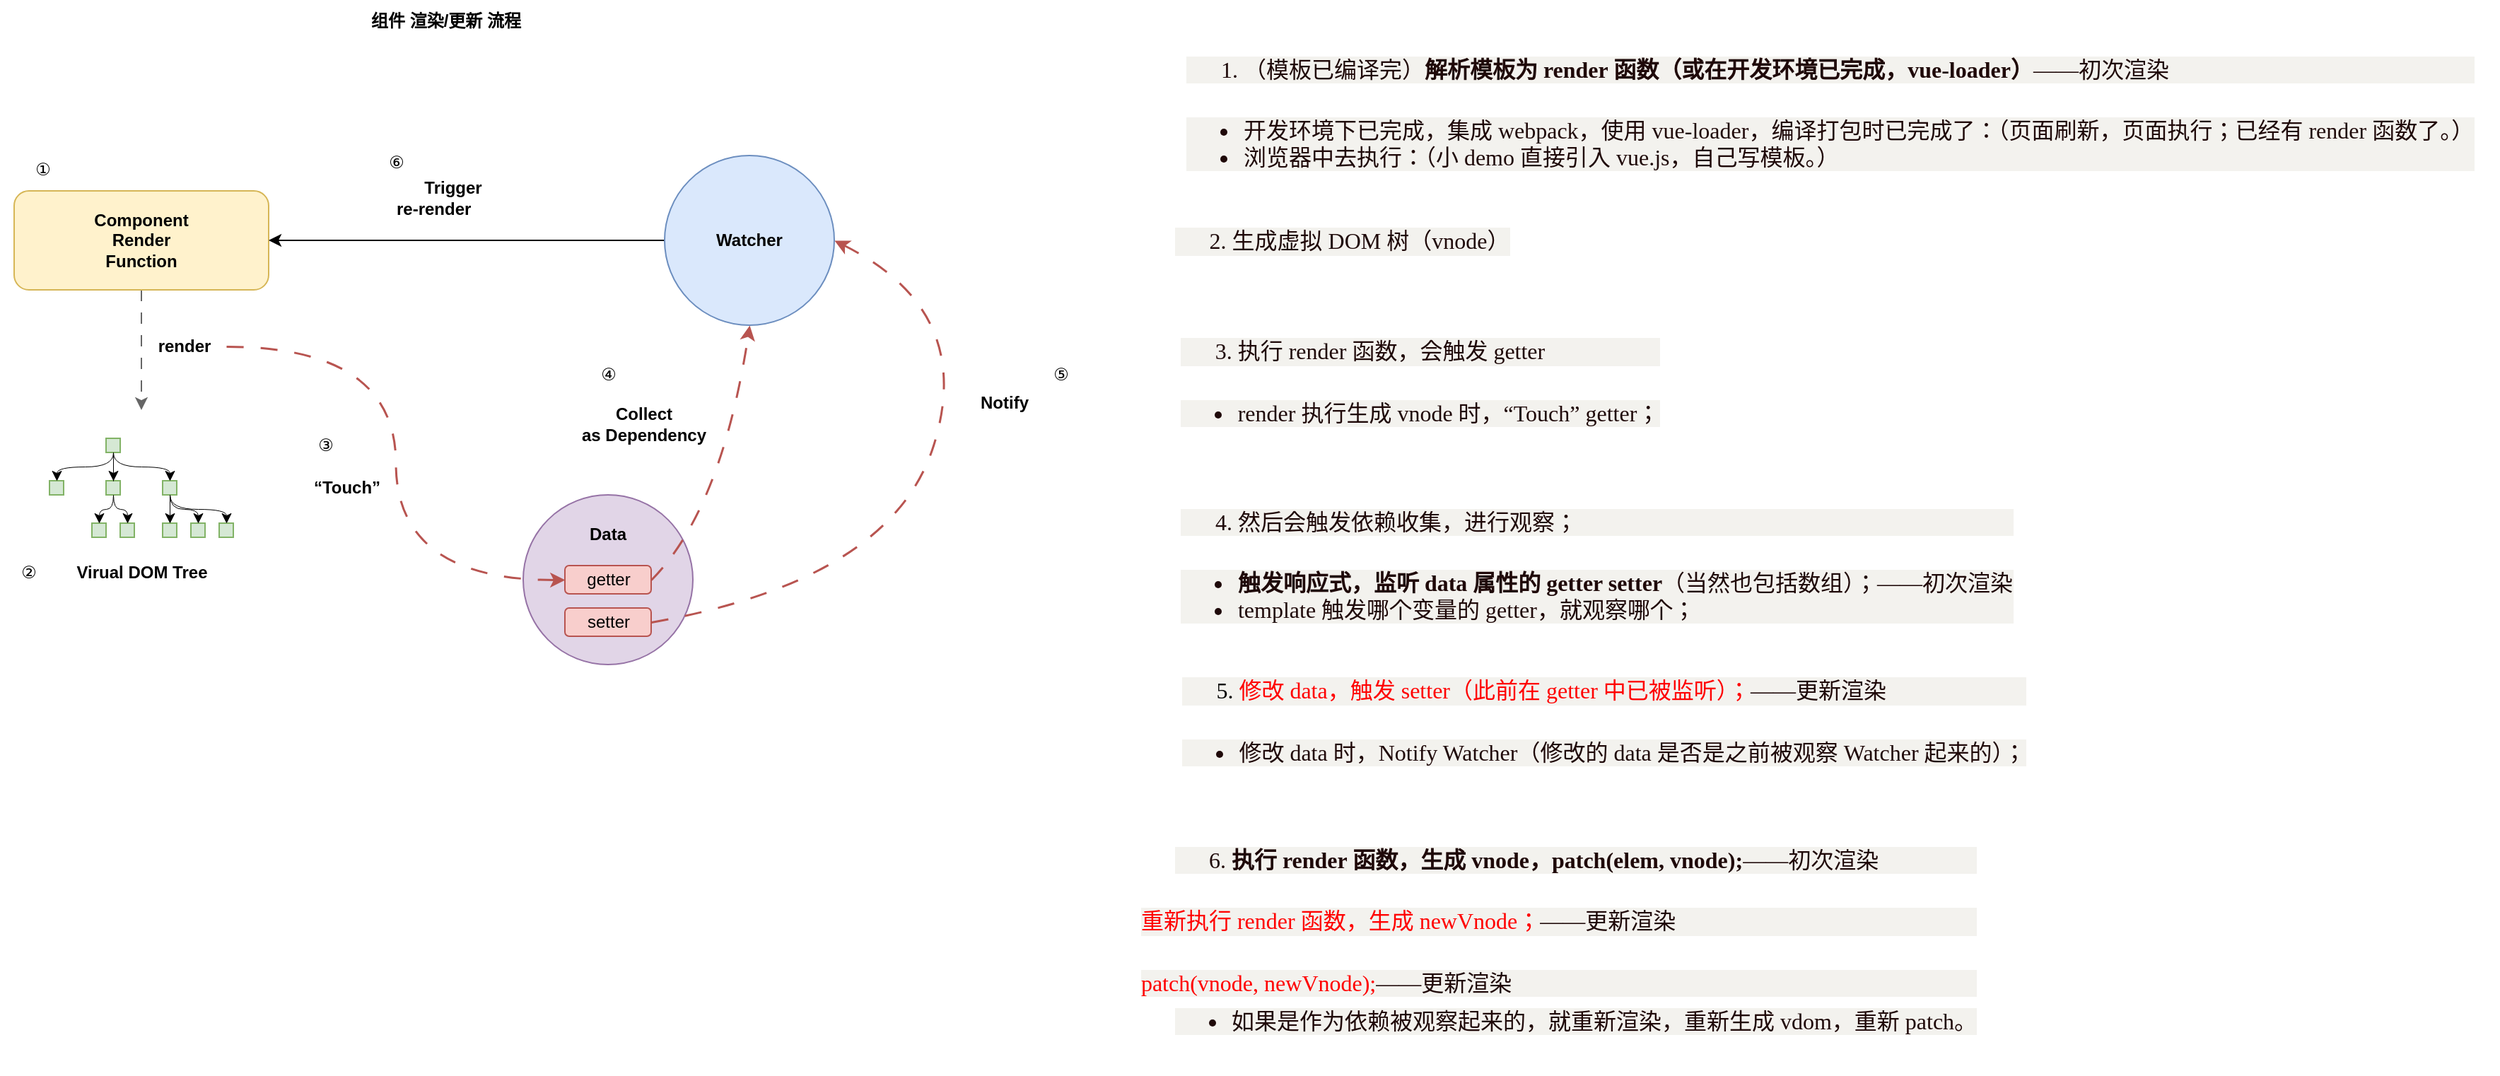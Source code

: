 <mxfile version="24.7.4" pages="2">
  <diagram name="组件渲染更新过程" id="HoHFHfUVTN5FIWPAiO9L">
    <mxGraphModel dx="1434" dy="747" grid="1" gridSize="10" guides="1" tooltips="1" connect="1" arrows="1" fold="1" page="1" pageScale="1" pageWidth="827" pageHeight="1169" math="0" shadow="0">
      <root>
        <mxCell id="0" />
        <mxCell id="1" parent="0" />
        <mxCell id="qhg1Ua_amW4EmE3h1439-34" style="edgeStyle=orthogonalEdgeStyle;rounded=0;orthogonalLoop=1;jettySize=auto;html=1;fillColor=#f5f5f5;strokeColor=#666666;dashed=1;dashPattern=8 8;" parent="1" source="qhg1Ua_amW4EmE3h1439-1" edge="1">
          <mxGeometry relative="1" as="geometry">
            <mxPoint x="130" y="320" as="targetPoint" />
          </mxGeometry>
        </mxCell>
        <mxCell id="qhg1Ua_amW4EmE3h1439-1" value="&lt;b&gt;Component&lt;br&gt;Render&lt;br&gt;Function&lt;/b&gt;" style="rounded=1;whiteSpace=wrap;html=1;fillColor=#fff2cc;strokeColor=#d6b656;" parent="1" vertex="1">
          <mxGeometry x="40" y="165" width="180" height="70" as="geometry" />
        </mxCell>
        <mxCell id="qhg1Ua_amW4EmE3h1439-37" style="edgeStyle=orthogonalEdgeStyle;rounded=0;orthogonalLoop=1;jettySize=auto;html=1;entryX=1;entryY=0.5;entryDx=0;entryDy=0;" parent="1" source="qhg1Ua_amW4EmE3h1439-2" target="qhg1Ua_amW4EmE3h1439-1" edge="1">
          <mxGeometry relative="1" as="geometry" />
        </mxCell>
        <mxCell id="qhg1Ua_amW4EmE3h1439-2" value="&lt;b&gt;Watcher&lt;/b&gt;" style="ellipse;whiteSpace=wrap;html=1;aspect=fixed;fillColor=#dae8fc;strokeColor=#6c8ebf;" parent="1" vertex="1">
          <mxGeometry x="500" y="140" width="120" height="120" as="geometry" />
        </mxCell>
        <mxCell id="qhg1Ua_amW4EmE3h1439-6" value="" style="group" parent="1" vertex="1" connectable="0">
          <mxGeometry x="400" y="380" width="120" height="120" as="geometry" />
        </mxCell>
        <mxCell id="qhg1Ua_amW4EmE3h1439-3" value="&lt;b&gt;&lt;br&gt;Data&lt;/b&gt;" style="ellipse;whiteSpace=wrap;html=1;aspect=fixed;verticalAlign=top;fillColor=#e1d5e7;strokeColor=#9673a6;" parent="qhg1Ua_amW4EmE3h1439-6" vertex="1">
          <mxGeometry width="120" height="120" as="geometry" />
        </mxCell>
        <mxCell id="qhg1Ua_amW4EmE3h1439-4" value="getter" style="rounded=1;whiteSpace=wrap;html=1;fillColor=#f8cecc;strokeColor=#b85450;" parent="qhg1Ua_amW4EmE3h1439-6" vertex="1">
          <mxGeometry x="29.5" y="50" width="61" height="20" as="geometry" />
        </mxCell>
        <mxCell id="qhg1Ua_amW4EmE3h1439-5" value="setter" style="rounded=1;whiteSpace=wrap;html=1;fillColor=#f8cecc;strokeColor=#b85450;" parent="qhg1Ua_amW4EmE3h1439-6" vertex="1">
          <mxGeometry x="29.5" y="80" width="61" height="20" as="geometry" />
        </mxCell>
        <mxCell id="qhg1Ua_amW4EmE3h1439-7" value="" style="curved=1;endArrow=classic;html=1;rounded=0;entryX=0.5;entryY=1;entryDx=0;entryDy=0;exitX=1;exitY=0.5;exitDx=0;exitDy=0;fillColor=#f8cecc;strokeColor=#b85450;dashed=1;dashPattern=8 8;strokeWidth=1.5;" parent="1" source="qhg1Ua_amW4EmE3h1439-4" target="qhg1Ua_amW4EmE3h1439-2" edge="1">
          <mxGeometry width="50" height="50" relative="1" as="geometry">
            <mxPoint x="540" y="430" as="sourcePoint" />
            <mxPoint x="590" y="380" as="targetPoint" />
            <Array as="points">
              <mxPoint x="540" y="390" />
            </Array>
          </mxGeometry>
        </mxCell>
        <mxCell id="qhg1Ua_amW4EmE3h1439-8" value="" style="curved=1;endArrow=classic;html=1;rounded=0;entryX=1;entryY=0.5;entryDx=0;entryDy=0;exitX=1;exitY=0.5;exitDx=0;exitDy=0;fillColor=#f8cecc;strokeColor=#b85450;dashed=1;dashPattern=8 8;strokeWidth=1.5;" parent="1" source="qhg1Ua_amW4EmE3h1439-5" target="qhg1Ua_amW4EmE3h1439-2" edge="1">
          <mxGeometry width="50" height="50" relative="1" as="geometry">
            <mxPoint x="620" y="460" as="sourcePoint" />
            <mxPoint x="670" y="410" as="targetPoint" />
            <Array as="points">
              <mxPoint x="660" y="440" />
              <mxPoint x="720" y="250" />
            </Array>
          </mxGeometry>
        </mxCell>
        <mxCell id="qhg1Ua_amW4EmE3h1439-10" value="&lt;b&gt;Collect&lt;br&gt;as Dependency&lt;/b&gt;" style="text;html=1;align=center;verticalAlign=middle;resizable=0;points=[];autosize=1;strokeColor=none;fillColor=none;" parent="1" vertex="1">
          <mxGeometry x="430" y="310" width="110" height="40" as="geometry" />
        </mxCell>
        <mxCell id="qhg1Ua_amW4EmE3h1439-11" value="&lt;b&gt;Notify&lt;/b&gt;" style="text;html=1;align=center;verticalAlign=middle;resizable=0;points=[];autosize=1;strokeColor=none;fillColor=none;" parent="1" vertex="1">
          <mxGeometry x="710" y="300" width="60" height="30" as="geometry" />
        </mxCell>
        <mxCell id="qhg1Ua_amW4EmE3h1439-36" style="edgeStyle=orthogonalEdgeStyle;orthogonalLoop=1;jettySize=auto;html=1;entryX=0;entryY=0.5;entryDx=0;entryDy=0;fillColor=#f8cecc;strokeColor=#b85450;dashed=1;dashPattern=8 8;strokeWidth=1.5;curved=1;" parent="1" source="qhg1Ua_amW4EmE3h1439-35" target="qhg1Ua_amW4EmE3h1439-4" edge="1">
          <mxGeometry relative="1" as="geometry" />
        </mxCell>
        <mxCell id="qhg1Ua_amW4EmE3h1439-35" value="&lt;b&gt;render&lt;/b&gt;" style="text;html=1;align=center;verticalAlign=middle;resizable=0;points=[];autosize=1;strokeColor=none;fillColor=none;" parent="1" vertex="1">
          <mxGeometry x="130" y="260" width="60" height="30" as="geometry" />
        </mxCell>
        <mxCell id="qhg1Ua_amW4EmE3h1439-38" value="&lt;b&gt;Trigger&lt;br&gt;re-render&lt;span style=&quot;white-space: pre;&quot;&gt;&#x9;&lt;/span&gt;&lt;/b&gt;" style="text;html=1;align=center;verticalAlign=middle;resizable=0;points=[];autosize=1;strokeColor=none;fillColor=none;" parent="1" vertex="1">
          <mxGeometry x="300" y="150" width="100" height="40" as="geometry" />
        </mxCell>
        <mxCell id="qhg1Ua_amW4EmE3h1439-39" value="&lt;b&gt;“Touch”&lt;/b&gt;" style="text;html=1;align=center;verticalAlign=middle;resizable=0;points=[];autosize=1;strokeColor=none;fillColor=none;" parent="1" vertex="1">
          <mxGeometry x="240" y="360" width="70" height="30" as="geometry" />
        </mxCell>
        <mxCell id="qhg1Ua_amW4EmE3h1439-42" value="组件 渲染/更新 流程" style="text;html=1;align=center;verticalAlign=middle;resizable=0;points=[];autosize=1;strokeColor=none;fillColor=none;fontStyle=1" parent="1" vertex="1">
          <mxGeometry x="280" y="30" width="130" height="30" as="geometry" />
        </mxCell>
        <mxCell id="qhg1Ua_amW4EmE3h1439-43" value="①" style="text;html=1;align=center;verticalAlign=middle;resizable=0;points=[];autosize=1;strokeColor=none;fillColor=none;" parent="1" vertex="1">
          <mxGeometry x="40" y="135" width="40" height="30" as="geometry" />
        </mxCell>
        <mxCell id="qhg1Ua_amW4EmE3h1439-44" value="②" style="text;html=1;align=center;verticalAlign=middle;resizable=0;points=[];autosize=1;strokeColor=none;fillColor=none;" parent="1" vertex="1">
          <mxGeometry x="30" y="420" width="40" height="30" as="geometry" />
        </mxCell>
        <mxCell id="qhg1Ua_amW4EmE3h1439-45" value="③" style="text;html=1;align=center;verticalAlign=middle;resizable=0;points=[];autosize=1;strokeColor=none;fillColor=none;" parent="1" vertex="1">
          <mxGeometry x="240" y="330" width="40" height="30" as="geometry" />
        </mxCell>
        <mxCell id="qhg1Ua_amW4EmE3h1439-46" value="④" style="text;html=1;align=center;verticalAlign=middle;resizable=0;points=[];autosize=1;strokeColor=none;fillColor=none;" parent="1" vertex="1">
          <mxGeometry x="440" y="280" width="40" height="30" as="geometry" />
        </mxCell>
        <mxCell id="qhg1Ua_amW4EmE3h1439-47" value="⑤" style="text;html=1;align=center;verticalAlign=middle;resizable=0;points=[];autosize=1;strokeColor=none;fillColor=none;" parent="1" vertex="1">
          <mxGeometry x="760" y="280" width="40" height="30" as="geometry" />
        </mxCell>
        <mxCell id="qhg1Ua_amW4EmE3h1439-48" value="⑥" style="text;html=1;align=center;verticalAlign=middle;resizable=0;points=[];autosize=1;strokeColor=none;fillColor=none;" parent="1" vertex="1">
          <mxGeometry x="290" y="130" width="40" height="30" as="geometry" />
        </mxCell>
        <mxCell id="qhg1Ua_amW4EmE3h1439-49" value="" style="group" parent="1" vertex="1" connectable="0">
          <mxGeometry x="65" y="340" width="130" height="110" as="geometry" />
        </mxCell>
        <mxCell id="qhg1Ua_amW4EmE3h1439-40" value="&lt;b&gt;Virual DOM Tree&lt;/b&gt;" style="text;html=1;align=center;verticalAlign=middle;resizable=0;points=[];autosize=1;strokeColor=none;fillColor=none;" parent="qhg1Ua_amW4EmE3h1439-49" vertex="1">
          <mxGeometry x="5" y="80" width="120" height="30" as="geometry" />
        </mxCell>
        <mxCell id="qhg1Ua_amW4EmE3h1439-41" value="" style="group" parent="qhg1Ua_amW4EmE3h1439-49" vertex="1" connectable="0">
          <mxGeometry width="130" height="70" as="geometry" />
        </mxCell>
        <mxCell id="qhg1Ua_amW4EmE3h1439-14" value="" style="whiteSpace=wrap;html=1;aspect=fixed;fillColor=#d5e8d4;strokeColor=#82b366;rounded=0;" parent="qhg1Ua_amW4EmE3h1439-41" vertex="1">
          <mxGeometry x="40" width="10" height="10" as="geometry" />
        </mxCell>
        <mxCell id="qhg1Ua_amW4EmE3h1439-15" value="" style="whiteSpace=wrap;html=1;aspect=fixed;fillColor=#d5e8d4;strokeColor=#82b366;rounded=0;" parent="qhg1Ua_amW4EmE3h1439-41" vertex="1">
          <mxGeometry y="30" width="10" height="10" as="geometry" />
        </mxCell>
        <mxCell id="qhg1Ua_amW4EmE3h1439-24" style="edgeStyle=orthogonalEdgeStyle;rounded=0;orthogonalLoop=1;jettySize=auto;html=1;entryX=0.5;entryY=0;entryDx=0;entryDy=0;curved=1;strokeWidth=0.5;" parent="qhg1Ua_amW4EmE3h1439-41" source="qhg1Ua_amW4EmE3h1439-14" target="qhg1Ua_amW4EmE3h1439-15" edge="1">
          <mxGeometry relative="1" as="geometry">
            <Array as="points">
              <mxPoint x="45" y="20" />
              <mxPoint x="5" y="20" />
            </Array>
          </mxGeometry>
        </mxCell>
        <mxCell id="qhg1Ua_amW4EmE3h1439-17" value="" style="whiteSpace=wrap;html=1;aspect=fixed;fillColor=#d5e8d4;strokeColor=#82b366;rounded=0;" parent="qhg1Ua_amW4EmE3h1439-41" vertex="1">
          <mxGeometry x="40" y="30" width="10" height="10" as="geometry" />
        </mxCell>
        <mxCell id="qhg1Ua_amW4EmE3h1439-26" style="edgeStyle=orthogonalEdgeStyle;rounded=0;orthogonalLoop=1;jettySize=auto;html=1;entryX=0.5;entryY=0;entryDx=0;entryDy=0;strokeWidth=0.5;" parent="qhg1Ua_amW4EmE3h1439-41" source="qhg1Ua_amW4EmE3h1439-14" target="qhg1Ua_amW4EmE3h1439-17" edge="1">
          <mxGeometry relative="1" as="geometry" />
        </mxCell>
        <mxCell id="qhg1Ua_amW4EmE3h1439-18" value="" style="whiteSpace=wrap;html=1;aspect=fixed;fillColor=#d5e8d4;strokeColor=#82b366;rounded=0;" parent="qhg1Ua_amW4EmE3h1439-41" vertex="1">
          <mxGeometry x="80" y="30" width="10" height="10" as="geometry" />
        </mxCell>
        <mxCell id="qhg1Ua_amW4EmE3h1439-25" style="edgeStyle=orthogonalEdgeStyle;rounded=0;orthogonalLoop=1;jettySize=auto;html=1;exitX=0.5;exitY=1;exitDx=0;exitDy=0;entryX=0.5;entryY=0;entryDx=0;entryDy=0;curved=1;strokeWidth=0.5;" parent="qhg1Ua_amW4EmE3h1439-41" source="qhg1Ua_amW4EmE3h1439-14" target="qhg1Ua_amW4EmE3h1439-18" edge="1">
          <mxGeometry relative="1" as="geometry">
            <Array as="points">
              <mxPoint x="45" y="20" />
              <mxPoint x="85" y="20" />
            </Array>
          </mxGeometry>
        </mxCell>
        <mxCell id="qhg1Ua_amW4EmE3h1439-19" value="" style="whiteSpace=wrap;html=1;aspect=fixed;fillColor=#d5e8d4;strokeColor=#82b366;rounded=0;" parent="qhg1Ua_amW4EmE3h1439-41" vertex="1">
          <mxGeometry x="30" y="60" width="10" height="10" as="geometry" />
        </mxCell>
        <mxCell id="qhg1Ua_amW4EmE3h1439-28" style="edgeStyle=orthogonalEdgeStyle;rounded=0;orthogonalLoop=1;jettySize=auto;html=1;entryX=0.5;entryY=0;entryDx=0;entryDy=0;curved=1;strokeWidth=0.5;" parent="qhg1Ua_amW4EmE3h1439-41" source="qhg1Ua_amW4EmE3h1439-17" target="qhg1Ua_amW4EmE3h1439-19" edge="1">
          <mxGeometry relative="1" as="geometry">
            <Array as="points">
              <mxPoint x="45" y="50" />
              <mxPoint x="35" y="50" />
            </Array>
          </mxGeometry>
        </mxCell>
        <mxCell id="qhg1Ua_amW4EmE3h1439-20" value="" style="whiteSpace=wrap;html=1;aspect=fixed;fillColor=#d5e8d4;strokeColor=#82b366;rounded=0;" parent="qhg1Ua_amW4EmE3h1439-41" vertex="1">
          <mxGeometry x="50" y="60" width="10" height="10" as="geometry" />
        </mxCell>
        <mxCell id="qhg1Ua_amW4EmE3h1439-21" value="" style="whiteSpace=wrap;html=1;aspect=fixed;fillColor=#d5e8d4;strokeColor=#82b366;rounded=0;" parent="qhg1Ua_amW4EmE3h1439-41" vertex="1">
          <mxGeometry x="80" y="60" width="10" height="10" as="geometry" />
        </mxCell>
        <mxCell id="qhg1Ua_amW4EmE3h1439-32" style="edgeStyle=orthogonalEdgeStyle;rounded=0;orthogonalLoop=1;jettySize=auto;html=1;exitX=0.5;exitY=1;exitDx=0;exitDy=0;entryX=0.5;entryY=0;entryDx=0;entryDy=0;strokeWidth=0.5;" parent="qhg1Ua_amW4EmE3h1439-41" source="qhg1Ua_amW4EmE3h1439-18" target="qhg1Ua_amW4EmE3h1439-21" edge="1">
          <mxGeometry relative="1" as="geometry" />
        </mxCell>
        <mxCell id="qhg1Ua_amW4EmE3h1439-22" value="" style="whiteSpace=wrap;html=1;aspect=fixed;fillColor=#d5e8d4;strokeColor=#82b366;rounded=0;" parent="qhg1Ua_amW4EmE3h1439-41" vertex="1">
          <mxGeometry x="100" y="60" width="10" height="10" as="geometry" />
        </mxCell>
        <mxCell id="qhg1Ua_amW4EmE3h1439-31" style="edgeStyle=orthogonalEdgeStyle;rounded=0;orthogonalLoop=1;jettySize=auto;html=1;entryX=0.5;entryY=0;entryDx=0;entryDy=0;curved=1;strokeWidth=0.5;" parent="qhg1Ua_amW4EmE3h1439-41" source="qhg1Ua_amW4EmE3h1439-18" target="qhg1Ua_amW4EmE3h1439-22" edge="1">
          <mxGeometry relative="1" as="geometry">
            <Array as="points">
              <mxPoint x="85" y="50" />
              <mxPoint x="105" y="50" />
            </Array>
          </mxGeometry>
        </mxCell>
        <mxCell id="qhg1Ua_amW4EmE3h1439-23" value="" style="whiteSpace=wrap;html=1;aspect=fixed;fillColor=#d5e8d4;strokeColor=#82b366;rounded=0;" parent="qhg1Ua_amW4EmE3h1439-41" vertex="1">
          <mxGeometry x="120" y="60" width="10" height="10" as="geometry" />
        </mxCell>
        <mxCell id="qhg1Ua_amW4EmE3h1439-33" style="edgeStyle=orthogonalEdgeStyle;rounded=0;orthogonalLoop=1;jettySize=auto;html=1;exitX=0.5;exitY=1;exitDx=0;exitDy=0;entryX=0.5;entryY=0;entryDx=0;entryDy=0;curved=1;strokeWidth=0.5;" parent="qhg1Ua_amW4EmE3h1439-41" source="qhg1Ua_amW4EmE3h1439-18" target="qhg1Ua_amW4EmE3h1439-23" edge="1">
          <mxGeometry relative="1" as="geometry">
            <Array as="points">
              <mxPoint x="85" y="50" />
              <mxPoint x="125" y="50" />
            </Array>
          </mxGeometry>
        </mxCell>
        <mxCell id="qhg1Ua_amW4EmE3h1439-29" style="edgeStyle=orthogonalEdgeStyle;rounded=0;orthogonalLoop=1;jettySize=auto;html=1;entryX=0.5;entryY=0;entryDx=0;entryDy=0;curved=1;exitX=0.5;exitY=1;exitDx=0;exitDy=0;strokeWidth=0.5;" parent="qhg1Ua_amW4EmE3h1439-41" source="qhg1Ua_amW4EmE3h1439-17" target="qhg1Ua_amW4EmE3h1439-20" edge="1">
          <mxGeometry relative="1" as="geometry">
            <mxPoint x="55" y="50" as="sourcePoint" />
            <mxPoint x="45" y="70" as="targetPoint" />
            <Array as="points">
              <mxPoint x="45" y="50" />
              <mxPoint x="55" y="50" />
            </Array>
          </mxGeometry>
        </mxCell>
        <mxCell id="qhg1Ua_amW4EmE3h1439-51" value="&lt;ol style=&quot;--tw-border-spacing-x: 0; --tw-border-spacing-y: 0; --tw-translate-x: 0; --tw-translate-y: 0; --tw-rotate: 0; --tw-skew-x: 0; --tw-skew-y: 0; --tw-scale-x: 1; --tw-scale-y: 1; --tw-pan-x: ; --tw-pan-y: ; --tw-pinch-zoom: ; --tw-scroll-snap-strictness: proximity; --tw-gradient-from-position: ; --tw-gradient-via-position: ; --tw-gradient-to-position: ; --tw-ordinal: ; --tw-slashed-zero: ; --tw-numeric-figure: ; --tw-numeric-spacing: ; --tw-numeric-fraction: ; --tw-ring-inset: ; --tw-ring-offset-width: 0px; --tw-ring-offset-color: #fff; --tw-ring-color: rgb(59 130 246 / 0.5); --tw-ring-offset-shadow: 0 0 #0000; --tw-ring-shadow: 0 0 #0000; --tw-shadow: 0 0 #0000; --tw-shadow-colored: 0 0 #0000; --tw-blur: ; --tw-brightness: ; --tw-contrast: ; --tw-grayscale: ; --tw-hue-rotate: ; --tw-invert: ; --tw-saturate: ; --tw-sepia: ; --tw-drop-shadow: ; --tw-backdrop-blur: ; --tw-backdrop-brightness: ; --tw-backdrop-contrast: ; --tw-backdrop-grayscale: ; --tw-backdrop-hue-rotate: ; --tw-backdrop-invert: ; --tw-backdrop-opacity: ; --tw-backdrop-saturate: ; --tw-backdrop-sepia: ; list-style-position: initial; list-style-image: initial; margin: -1em 0px 1.5em 1.5em; color: rgb(31, 9, 9); font-family: &amp;quot;PT Serif&amp;quot;, &amp;quot;Times New Roman&amp;quot;, Times; font-size: 16px; text-align: start; background-color: rgb(243, 242, 238);&quot; class=&quot;&quot; data-source-line=&quot;2211&quot;&gt;&lt;li style=&quot;--tw-border-spacing-x: 0; --tw-border-spacing-y: 0; --tw-translate-x: 0; --tw-translate-y: 0; --tw-rotate: 0; --tw-skew-x: 0; --tw-skew-y: 0; --tw-scale-x: 1; --tw-scale-y: 1; --tw-pan-x: ; --tw-pan-y: ; --tw-pinch-zoom: ; --tw-scroll-snap-strictness: proximity; --tw-gradient-from-position: ; --tw-gradient-via-position: ; --tw-gradient-to-position: ; --tw-ordinal: ; --tw-slashed-zero: ; --tw-numeric-figure: ; --tw-numeric-spacing: ; --tw-numeric-fraction: ; --tw-ring-inset: ; --tw-ring-offset-width: 0px; --tw-ring-offset-color: #fff; --tw-ring-color: rgb(59 130 246 / 0.5); --tw-ring-offset-shadow: 0 0 #0000; --tw-ring-shadow: 0 0 #0000; --tw-shadow: 0 0 #0000; --tw-shadow-colored: 0 0 #0000; --tw-blur: ; --tw-brightness: ; --tw-contrast: ; --tw-grayscale: ; --tw-hue-rotate: ; --tw-invert: ; --tw-saturate: ; --tw-sepia: ; --tw-drop-shadow: ; --tw-backdrop-blur: ; --tw-backdrop-brightness: ; --tw-backdrop-contrast: ; --tw-backdrop-grayscale: ; --tw-backdrop-hue-rotate: ; --tw-backdrop-invert: ; --tw-backdrop-opacity: ; --tw-backdrop-saturate: ; --tw-backdrop-sepia: ; list-style-type: decimal; list-style-position: outside;&quot; class=&quot;&quot; data-source-line=&quot;2211&quot;&gt;（模板已编译完）&lt;strong style=&quot;--tw-border-spacing-x: 0; --tw-border-spacing-y: 0; --tw-translate-x: 0; --tw-translate-y: 0; --tw-rotate: 0; --tw-skew-x: 0; --tw-skew-y: 0; --tw-scale-x: 1; --tw-scale-y: 1; --tw-pan-x: ; --tw-pan-y: ; --tw-pinch-zoom: ; --tw-scroll-snap-strictness: proximity; --tw-gradient-from-position: ; --tw-gradient-via-position: ; --tw-gradient-to-position: ; --tw-ordinal: ; --tw-slashed-zero: ; --tw-numeric-figure: ; --tw-numeric-spacing: ; --tw-numeric-fraction: ; --tw-ring-inset: ; --tw-ring-offset-width: 0px; --tw-ring-offset-color: #fff; --tw-ring-color: rgb(59 130 246 / 0.5); --tw-ring-offset-shadow: 0 0 #0000; --tw-ring-shadow: 0 0 #0000; --tw-shadow: 0 0 #0000; --tw-shadow-colored: 0 0 #0000; --tw-blur: ; --tw-brightness: ; --tw-contrast: ; --tw-grayscale: ; --tw-hue-rotate: ; --tw-invert: ; --tw-saturate: ; --tw-sepia: ; --tw-drop-shadow: ; --tw-backdrop-blur: ; --tw-backdrop-brightness: ; --tw-backdrop-contrast: ; --tw-backdrop-grayscale: ; --tw-backdrop-hue-rotate: ; --tw-backdrop-invert: ; --tw-backdrop-opacity: ; --tw-backdrop-saturate: ; --tw-backdrop-sepia: ;&quot;&gt;解析模板为 render 函数（或在开发环境已完成，vue-loader）&lt;/strong&gt;——初次渲染&lt;/li&gt;&lt;/ol&gt;&lt;ul style=&quot;--tw-border-spacing-x: 0; --tw-border-spacing-y: 0; --tw-translate-x: 0; --tw-translate-y: 0; --tw-rotate: 0; --tw-skew-x: 0; --tw-skew-y: 0; --tw-scale-x: 1; --tw-scale-y: 1; --tw-pan-x: ; --tw-pan-y: ; --tw-pinch-zoom: ; --tw-scroll-snap-strictness: proximity; --tw-gradient-from-position: ; --tw-gradient-via-position: ; --tw-gradient-to-position: ; --tw-ordinal: ; --tw-slashed-zero: ; --tw-numeric-figure: ; --tw-numeric-spacing: ; --tw-numeric-fraction: ; --tw-ring-inset: ; --tw-ring-offset-width: 0px; --tw-ring-offset-color: #fff; --tw-ring-color: rgb(59 130 246 / 0.5); --tw-ring-offset-shadow: 0 0 #0000; --tw-ring-shadow: 0 0 #0000; --tw-shadow: 0 0 #0000; --tw-shadow-colored: 0 0 #0000; --tw-blur: ; --tw-brightness: ; --tw-contrast: ; --tw-grayscale: ; --tw-hue-rotate: ; --tw-invert: ; --tw-saturate: ; --tw-sepia: ; --tw-drop-shadow: ; --tw-backdrop-blur: ; --tw-backdrop-brightness: ; --tw-backdrop-contrast: ; --tw-backdrop-grayscale: ; --tw-backdrop-hue-rotate: ; --tw-backdrop-invert: ; --tw-backdrop-opacity: ; --tw-backdrop-saturate: ; --tw-backdrop-sepia: ; list-style-position: initial; list-style-image: initial; margin: 0px 0px 1.5em 1.5em; color: rgb(31, 9, 9); font-family: &amp;quot;PT Serif&amp;quot;, &amp;quot;Times New Roman&amp;quot;, Times; font-size: 16px; text-align: start; background-color: rgb(243, 242, 238);&quot; data-source-line=&quot;2213&quot;&gt;&lt;li style=&quot;--tw-border-spacing-x: 0; --tw-border-spacing-y: 0; --tw-translate-x: 0; --tw-translate-y: 0; --tw-rotate: 0; --tw-skew-x: 0; --tw-skew-y: 0; --tw-scale-x: 1; --tw-scale-y: 1; --tw-pan-x: ; --tw-pan-y: ; --tw-pinch-zoom: ; --tw-scroll-snap-strictness: proximity; --tw-gradient-from-position: ; --tw-gradient-via-position: ; --tw-gradient-to-position: ; --tw-ordinal: ; --tw-slashed-zero: ; --tw-numeric-figure: ; --tw-numeric-spacing: ; --tw-numeric-fraction: ; --tw-ring-inset: ; --tw-ring-offset-width: 0px; --tw-ring-offset-color: #fff; --tw-ring-color: rgb(59 130 246 / 0.5); --tw-ring-offset-shadow: 0 0 #0000; --tw-ring-shadow: 0 0 #0000; --tw-shadow: 0 0 #0000; --tw-shadow-colored: 0 0 #0000; --tw-blur: ; --tw-brightness: ; --tw-contrast: ; --tw-grayscale: ; --tw-hue-rotate: ; --tw-invert: ; --tw-saturate: ; --tw-sepia: ; --tw-drop-shadow: ; --tw-backdrop-blur: ; --tw-backdrop-brightness: ; --tw-backdrop-contrast: ; --tw-backdrop-grayscale: ; --tw-backdrop-hue-rotate: ; --tw-backdrop-invert: ; --tw-backdrop-opacity: ; --tw-backdrop-saturate: ; --tw-backdrop-sepia: ; list-style-type: disc; list-style-position: outside;&quot; data-source-line=&quot;2213&quot;&gt;&lt;p style=&quot;--tw-border-spacing-x: 0; --tw-border-spacing-y: 0; --tw-translate-x: 0; --tw-translate-y: 0; --tw-rotate: 0; --tw-skew-x: 0; --tw-skew-y: 0; --tw-scale-x: 1; --tw-scale-y: 1; --tw-pan-x: ; --tw-pan-y: ; --tw-pinch-zoom: ; --tw-scroll-snap-strictness: proximity; --tw-gradient-from-position: ; --tw-gradient-via-position: ; --tw-gradient-to-position: ; --tw-ordinal: ; --tw-slashed-zero: ; --tw-numeric-figure: ; --tw-numeric-spacing: ; --tw-numeric-fraction: ; --tw-ring-inset: ; --tw-ring-offset-width: 0px; --tw-ring-offset-color: #fff; --tw-ring-color: rgb(59 130 246 / 0.5); --tw-ring-offset-shadow: 0 0 #0000; --tw-ring-shadow: 0 0 #0000; --tw-shadow: 0 0 #0000; --tw-shadow-colored: 0 0 #0000; --tw-blur: ; --tw-brightness: ; --tw-contrast: ; --tw-grayscale: ; --tw-hue-rotate: ; --tw-invert: ; --tw-saturate: ; --tw-sepia: ; --tw-drop-shadow: ; --tw-backdrop-blur: ; --tw-backdrop-brightness: ; --tw-backdrop-contrast: ; --tw-backdrop-grayscale: ; --tw-backdrop-hue-rotate: ; --tw-backdrop-invert: ; --tw-backdrop-opacity: ; --tw-backdrop-saturate: ; --tw-backdrop-sepia: ; margin-bottom: 0px; margin-top: 0px;&quot; class=&quot;&quot; data-source-line=&quot;2213&quot;&gt;开发环境下已完成，集成 webpack，使用 vue-loader，编译打包时已完成了：（页面刷新，页面执行；已经有 render 函数了。）&lt;/p&gt;&lt;/li&gt;&lt;li style=&quot;--tw-border-spacing-x: 0; --tw-border-spacing-y: 0; --tw-translate-x: 0; --tw-translate-y: 0; --tw-rotate: 0; --tw-skew-x: 0; --tw-skew-y: 0; --tw-scale-x: 1; --tw-scale-y: 1; --tw-pan-x: ; --tw-pan-y: ; --tw-pinch-zoom: ; --tw-scroll-snap-strictness: proximity; --tw-gradient-from-position: ; --tw-gradient-via-position: ; --tw-gradient-to-position: ; --tw-ordinal: ; --tw-slashed-zero: ; --tw-numeric-figure: ; --tw-numeric-spacing: ; --tw-numeric-fraction: ; --tw-ring-inset: ; --tw-ring-offset-width: 0px; --tw-ring-offset-color: #fff; --tw-ring-color: rgb(59 130 246 / 0.5); --tw-ring-offset-shadow: 0 0 #0000; --tw-ring-shadow: 0 0 #0000; --tw-shadow: 0 0 #0000; --tw-shadow-colored: 0 0 #0000; --tw-blur: ; --tw-brightness: ; --tw-contrast: ; --tw-grayscale: ; --tw-hue-rotate: ; --tw-invert: ; --tw-saturate: ; --tw-sepia: ; --tw-drop-shadow: ; --tw-backdrop-blur: ; --tw-backdrop-brightness: ; --tw-backdrop-contrast: ; --tw-backdrop-grayscale: ; --tw-backdrop-hue-rotate: ; --tw-backdrop-invert: ; --tw-backdrop-opacity: ; --tw-backdrop-saturate: ; --tw-backdrop-sepia: ; list-style-type: disc; list-style-position: outside;&quot; data-source-line=&quot;2215&quot;&gt;&lt;p style=&quot;--tw-border-spacing-x: 0; --tw-border-spacing-y: 0; --tw-translate-x: 0; --tw-translate-y: 0; --tw-rotate: 0; --tw-skew-x: 0; --tw-skew-y: 0; --tw-scale-x: 1; --tw-scale-y: 1; --tw-pan-x: ; --tw-pan-y: ; --tw-pinch-zoom: ; --tw-scroll-snap-strictness: proximity; --tw-gradient-from-position: ; --tw-gradient-via-position: ; --tw-gradient-to-position: ; --tw-ordinal: ; --tw-slashed-zero: ; --tw-numeric-figure: ; --tw-numeric-spacing: ; --tw-numeric-fraction: ; --tw-ring-inset: ; --tw-ring-offset-width: 0px; --tw-ring-offset-color: #fff; --tw-ring-color: rgb(59 130 246 / 0.5); --tw-ring-offset-shadow: 0 0 #0000; --tw-ring-shadow: 0 0 #0000; --tw-shadow: 0 0 #0000; --tw-shadow-colored: 0 0 #0000; --tw-blur: ; --tw-brightness: ; --tw-contrast: ; --tw-grayscale: ; --tw-hue-rotate: ; --tw-invert: ; --tw-saturate: ; --tw-sepia: ; --tw-drop-shadow: ; --tw-backdrop-blur: ; --tw-backdrop-brightness: ; --tw-backdrop-contrast: ; --tw-backdrop-grayscale: ; --tw-backdrop-hue-rotate: ; --tw-backdrop-invert: ; --tw-backdrop-opacity: ; --tw-backdrop-saturate: ; --tw-backdrop-sepia: ; margin-bottom: 0px; margin-top: 0px; position: relative;&quot; class=&quot;highlight-line&quot; data-source-line=&quot;2215&quot;&gt;浏览器中去执行：（小 demo 直接引入 vue.js，自己写模板。）&lt;/p&gt;&lt;/li&gt;&lt;/ul&gt;" style="text;html=1;align=center;verticalAlign=middle;resizable=0;points=[];autosize=1;strokeColor=none;fillColor=none;" parent="1" vertex="1">
          <mxGeometry x="827" y="80" width="970" height="100" as="geometry" />
        </mxCell>
        <mxCell id="qhg1Ua_amW4EmE3h1439-52" value="&lt;ol style=&quot;--tw-border-spacing-x: 0; --tw-border-spacing-y: 0; --tw-translate-x: 0; --tw-translate-y: 0; --tw-rotate: 0; --tw-skew-x: 0; --tw-skew-y: 0; --tw-scale-x: 1; --tw-scale-y: 1; --tw-pan-x: ; --tw-pan-y: ; --tw-pinch-zoom: ; --tw-scroll-snap-strictness: proximity; --tw-gradient-from-position: ; --tw-gradient-via-position: ; --tw-gradient-to-position: ; --tw-ordinal: ; --tw-slashed-zero: ; --tw-numeric-figure: ; --tw-numeric-spacing: ; --tw-numeric-fraction: ; --tw-ring-inset: ; --tw-ring-offset-width: 0px; --tw-ring-offset-color: #fff; --tw-ring-color: rgb(59 130 246 / 0.5); --tw-ring-offset-shadow: 0 0 #0000; --tw-ring-shadow: 0 0 #0000; --tw-shadow: 0 0 #0000; --tw-shadow-colored: 0 0 #0000; --tw-blur: ; --tw-brightness: ; --tw-contrast: ; --tw-grayscale: ; --tw-hue-rotate: ; --tw-invert: ; --tw-saturate: ; --tw-sepia: ; --tw-drop-shadow: ; --tw-backdrop-blur: ; --tw-backdrop-brightness: ; --tw-backdrop-contrast: ; --tw-backdrop-grayscale: ; --tw-backdrop-hue-rotate: ; --tw-backdrop-invert: ; --tw-backdrop-opacity: ; --tw-backdrop-saturate: ; --tw-backdrop-sepia: ; list-style-position: initial; list-style-image: initial; margin: -1em 0px 1.5em 1.5em; color: rgb(31, 9, 9); font-family: &amp;quot;PT Serif&amp;quot;, &amp;quot;Times New Roman&amp;quot;, Times; font-size: 16px; text-align: start; background-color: rgb(243, 242, 238);&quot; data-source-line=&quot;2219&quot; start=&quot;2&quot;&gt;&lt;li style=&quot;--tw-border-spacing-x: 0; --tw-border-spacing-y: 0; --tw-translate-x: 0; --tw-translate-y: 0; --tw-rotate: 0; --tw-skew-x: 0; --tw-skew-y: 0; --tw-scale-x: 1; --tw-scale-y: 1; --tw-pan-x: ; --tw-pan-y: ; --tw-pinch-zoom: ; --tw-scroll-snap-strictness: proximity; --tw-gradient-from-position: ; --tw-gradient-via-position: ; --tw-gradient-to-position: ; --tw-ordinal: ; --tw-slashed-zero: ; --tw-numeric-figure: ; --tw-numeric-spacing: ; --tw-numeric-fraction: ; --tw-ring-inset: ; --tw-ring-offset-width: 0px; --tw-ring-offset-color: #fff; --tw-ring-color: rgb(59 130 246 / 0.5); --tw-ring-offset-shadow: 0 0 #0000; --tw-ring-shadow: 0 0 #0000; --tw-shadow: 0 0 #0000; --tw-shadow-colored: 0 0 #0000; --tw-blur: ; --tw-brightness: ; --tw-contrast: ; --tw-grayscale: ; --tw-hue-rotate: ; --tw-invert: ; --tw-saturate: ; --tw-sepia: ; --tw-drop-shadow: ; --tw-backdrop-blur: ; --tw-backdrop-brightness: ; --tw-backdrop-contrast: ; --tw-backdrop-grayscale: ; --tw-backdrop-hue-rotate: ; --tw-backdrop-invert: ; --tw-backdrop-opacity: ; --tw-backdrop-saturate: ; --tw-backdrop-sepia: ; list-style-type: decimal; list-style-position: outside; position: relative;&quot; class=&quot;highlight-line&quot; data-source-line=&quot;2219&quot;&gt;生成虚拟 DOM 树（vnode）&lt;/li&gt;&lt;/ol&gt;" style="text;html=1;align=center;verticalAlign=middle;resizable=0;points=[];autosize=1;strokeColor=none;fillColor=none;" parent="1" vertex="1">
          <mxGeometry x="827" y="200" width="280" height="40" as="geometry" />
        </mxCell>
        <mxCell id="qhg1Ua_amW4EmE3h1439-53" value="&lt;ol style=&quot;--tw-border-spacing-x: 0; --tw-border-spacing-y: 0; --tw-translate-x: 0; --tw-translate-y: 0; --tw-rotate: 0; --tw-skew-x: 0; --tw-skew-y: 0; --tw-scale-x: 1; --tw-scale-y: 1; --tw-pan-x: ; --tw-pan-y: ; --tw-pinch-zoom: ; --tw-scroll-snap-strictness: proximity; --tw-gradient-from-position: ; --tw-gradient-via-position: ; --tw-gradient-to-position: ; --tw-ordinal: ; --tw-slashed-zero: ; --tw-numeric-figure: ; --tw-numeric-spacing: ; --tw-numeric-fraction: ; --tw-ring-inset: ; --tw-ring-offset-width: 0px; --tw-ring-offset-color: #fff; --tw-ring-color: rgb(59 130 246 / 0.5); --tw-ring-offset-shadow: 0 0 #0000; --tw-ring-shadow: 0 0 #0000; --tw-shadow: 0 0 #0000; --tw-shadow-colored: 0 0 #0000; --tw-blur: ; --tw-brightness: ; --tw-contrast: ; --tw-grayscale: ; --tw-hue-rotate: ; --tw-invert: ; --tw-saturate: ; --tw-sepia: ; --tw-drop-shadow: ; --tw-backdrop-blur: ; --tw-backdrop-brightness: ; --tw-backdrop-contrast: ; --tw-backdrop-grayscale: ; --tw-backdrop-hue-rotate: ; --tw-backdrop-invert: ; --tw-backdrop-opacity: ; --tw-backdrop-saturate: ; --tw-backdrop-sepia: ; list-style-position: initial; list-style-image: initial; margin: -1em 0px 1.5em 1.5em; color: rgb(31, 9, 9); font-family: &amp;quot;PT Serif&amp;quot;, &amp;quot;Times New Roman&amp;quot;, Times; font-size: 16px; text-align: start; background-color: rgb(243, 242, 238);&quot; class=&quot;&quot; data-source-line=&quot;2223&quot; start=&quot;3&quot;&gt;&lt;li style=&quot;--tw-border-spacing-x: 0; --tw-border-spacing-y: 0; --tw-translate-x: 0; --tw-translate-y: 0; --tw-rotate: 0; --tw-skew-x: 0; --tw-skew-y: 0; --tw-scale-x: 1; --tw-scale-y: 1; --tw-pan-x: ; --tw-pan-y: ; --tw-pinch-zoom: ; --tw-scroll-snap-strictness: proximity; --tw-gradient-from-position: ; --tw-gradient-via-position: ; --tw-gradient-to-position: ; --tw-ordinal: ; --tw-slashed-zero: ; --tw-numeric-figure: ; --tw-numeric-spacing: ; --tw-numeric-fraction: ; --tw-ring-inset: ; --tw-ring-offset-width: 0px; --tw-ring-offset-color: #fff; --tw-ring-color: rgb(59 130 246 / 0.5); --tw-ring-offset-shadow: 0 0 #0000; --tw-ring-shadow: 0 0 #0000; --tw-shadow: 0 0 #0000; --tw-shadow-colored: 0 0 #0000; --tw-blur: ; --tw-brightness: ; --tw-contrast: ; --tw-grayscale: ; --tw-hue-rotate: ; --tw-invert: ; --tw-saturate: ; --tw-sepia: ; --tw-drop-shadow: ; --tw-backdrop-blur: ; --tw-backdrop-brightness: ; --tw-backdrop-contrast: ; --tw-backdrop-grayscale: ; --tw-backdrop-hue-rotate: ; --tw-backdrop-invert: ; --tw-backdrop-opacity: ; --tw-backdrop-saturate: ; --tw-backdrop-sepia: ; list-style-type: decimal; list-style-position: outside;&quot; class=&quot;&quot; data-source-line=&quot;2223&quot;&gt;执行 render 函数，会触发 getter&lt;/li&gt;&lt;/ol&gt;&lt;ul style=&quot;--tw-border-spacing-x: 0; --tw-border-spacing-y: 0; --tw-translate-x: 0; --tw-translate-y: 0; --tw-rotate: 0; --tw-skew-x: 0; --tw-skew-y: 0; --tw-scale-x: 1; --tw-scale-y: 1; --tw-pan-x: ; --tw-pan-y: ; --tw-pinch-zoom: ; --tw-scroll-snap-strictness: proximity; --tw-gradient-from-position: ; --tw-gradient-via-position: ; --tw-gradient-to-position: ; --tw-ordinal: ; --tw-slashed-zero: ; --tw-numeric-figure: ; --tw-numeric-spacing: ; --tw-numeric-fraction: ; --tw-ring-inset: ; --tw-ring-offset-width: 0px; --tw-ring-offset-color: #fff; --tw-ring-color: rgb(59 130 246 / 0.5); --tw-ring-offset-shadow: 0 0 #0000; --tw-ring-shadow: 0 0 #0000; --tw-shadow: 0 0 #0000; --tw-shadow-colored: 0 0 #0000; --tw-blur: ; --tw-brightness: ; --tw-contrast: ; --tw-grayscale: ; --tw-hue-rotate: ; --tw-invert: ; --tw-saturate: ; --tw-sepia: ; --tw-drop-shadow: ; --tw-backdrop-blur: ; --tw-backdrop-brightness: ; --tw-backdrop-contrast: ; --tw-backdrop-grayscale: ; --tw-backdrop-hue-rotate: ; --tw-backdrop-invert: ; --tw-backdrop-opacity: ; --tw-backdrop-saturate: ; --tw-backdrop-sepia: ; list-style-position: initial; list-style-image: initial; margin: 0px 0px 1.5em 1.5em; color: rgb(31, 9, 9); font-family: &amp;quot;PT Serif&amp;quot;, &amp;quot;Times New Roman&amp;quot;, Times; font-size: 16px; text-align: start; background-color: rgb(243, 242, 238);&quot; class=&quot;&quot; data-source-line=&quot;2225&quot;&gt;&lt;li style=&quot;--tw-border-spacing-x: 0; --tw-border-spacing-y: 0; --tw-translate-x: 0; --tw-translate-y: 0; --tw-rotate: 0; --tw-skew-x: 0; --tw-skew-y: 0; --tw-scale-x: 1; --tw-scale-y: 1; --tw-pan-x: ; --tw-pan-y: ; --tw-pinch-zoom: ; --tw-scroll-snap-strictness: proximity; --tw-gradient-from-position: ; --tw-gradient-via-position: ; --tw-gradient-to-position: ; --tw-ordinal: ; --tw-slashed-zero: ; --tw-numeric-figure: ; --tw-numeric-spacing: ; --tw-numeric-fraction: ; --tw-ring-inset: ; --tw-ring-offset-width: 0px; --tw-ring-offset-color: #fff; --tw-ring-color: rgb(59 130 246 / 0.5); --tw-ring-offset-shadow: 0 0 #0000; --tw-ring-shadow: 0 0 #0000; --tw-shadow: 0 0 #0000; --tw-shadow-colored: 0 0 #0000; --tw-blur: ; --tw-brightness: ; --tw-contrast: ; --tw-grayscale: ; --tw-hue-rotate: ; --tw-invert: ; --tw-saturate: ; --tw-sepia: ; --tw-drop-shadow: ; --tw-backdrop-blur: ; --tw-backdrop-brightness: ; --tw-backdrop-contrast: ; --tw-backdrop-grayscale: ; --tw-backdrop-hue-rotate: ; --tw-backdrop-invert: ; --tw-backdrop-opacity: ; --tw-backdrop-saturate: ; --tw-backdrop-sepia: ; list-style-type: disc; list-style-position: outside;&quot; class=&quot;&quot; data-source-line=&quot;2225&quot;&gt;render 执行生成 vnode 时，“Touch” getter；&lt;/li&gt;&lt;/ul&gt;" style="text;html=1;align=center;verticalAlign=middle;resizable=0;points=[];autosize=1;strokeColor=none;fillColor=none;" parent="1" vertex="1">
          <mxGeometry x="827" y="280" width="390" height="80" as="geometry" />
        </mxCell>
        <mxCell id="qhg1Ua_amW4EmE3h1439-55" value="&lt;ol style=&quot;--tw-border-spacing-x: 0; --tw-border-spacing-y: 0; --tw-translate-x: 0; --tw-translate-y: 0; --tw-rotate: 0; --tw-skew-x: 0; --tw-skew-y: 0; --tw-scale-x: 1; --tw-scale-y: 1; --tw-pan-x: ; --tw-pan-y: ; --tw-pinch-zoom: ; --tw-scroll-snap-strictness: proximity; --tw-gradient-from-position: ; --tw-gradient-via-position: ; --tw-gradient-to-position: ; --tw-ordinal: ; --tw-slashed-zero: ; --tw-numeric-figure: ; --tw-numeric-spacing: ; --tw-numeric-fraction: ; --tw-ring-inset: ; --tw-ring-offset-width: 0px; --tw-ring-offset-color: #fff; --tw-ring-color: rgb(59 130 246 / 0.5); --tw-ring-offset-shadow: 0 0 #0000; --tw-ring-shadow: 0 0 #0000; --tw-shadow: 0 0 #0000; --tw-shadow-colored: 0 0 #0000; --tw-blur: ; --tw-brightness: ; --tw-contrast: ; --tw-grayscale: ; --tw-hue-rotate: ; --tw-invert: ; --tw-saturate: ; --tw-sepia: ; --tw-drop-shadow: ; --tw-backdrop-blur: ; --tw-backdrop-brightness: ; --tw-backdrop-contrast: ; --tw-backdrop-grayscale: ; --tw-backdrop-hue-rotate: ; --tw-backdrop-invert: ; --tw-backdrop-opacity: ; --tw-backdrop-saturate: ; --tw-backdrop-sepia: ; list-style-position: initial; list-style-image: initial; margin: -1em 0px 1.5em 1.5em; color: rgb(31, 9, 9); font-family: &amp;quot;PT Serif&amp;quot;, &amp;quot;Times New Roman&amp;quot;, Times; font-size: 16px; text-align: start; background-color: rgb(243, 242, 238);&quot; data-source-line=&quot;2244&quot; start=&quot;4&quot;&gt;&lt;li style=&quot;--tw-border-spacing-x: 0; --tw-border-spacing-y: 0; --tw-translate-x: 0; --tw-translate-y: 0; --tw-rotate: 0; --tw-skew-x: 0; --tw-skew-y: 0; --tw-scale-x: 1; --tw-scale-y: 1; --tw-pan-x: ; --tw-pan-y: ; --tw-pinch-zoom: ; --tw-scroll-snap-strictness: proximity; --tw-gradient-from-position: ; --tw-gradient-via-position: ; --tw-gradient-to-position: ; --tw-ordinal: ; --tw-slashed-zero: ; --tw-numeric-figure: ; --tw-numeric-spacing: ; --tw-numeric-fraction: ; --tw-ring-inset: ; --tw-ring-offset-width: 0px; --tw-ring-offset-color: #fff; --tw-ring-color: rgb(59 130 246 / 0.5); --tw-ring-offset-shadow: 0 0 #0000; --tw-ring-shadow: 0 0 #0000; --tw-shadow: 0 0 #0000; --tw-shadow-colored: 0 0 #0000; --tw-blur: ; --tw-brightness: ; --tw-contrast: ; --tw-grayscale: ; --tw-hue-rotate: ; --tw-invert: ; --tw-saturate: ; --tw-sepia: ; --tw-drop-shadow: ; --tw-backdrop-blur: ; --tw-backdrop-brightness: ; --tw-backdrop-contrast: ; --tw-backdrop-grayscale: ; --tw-backdrop-hue-rotate: ; --tw-backdrop-invert: ; --tw-backdrop-opacity: ; --tw-backdrop-saturate: ; --tw-backdrop-sepia: ; list-style-type: decimal; list-style-position: outside;&quot; class=&quot;&quot; data-source-line=&quot;2244&quot;&gt;然后会触发依赖收集，进行观察；&lt;/li&gt;&lt;/ol&gt;&lt;ul style=&quot;--tw-border-spacing-x: 0; --tw-border-spacing-y: 0; --tw-translate-x: 0; --tw-translate-y: 0; --tw-rotate: 0; --tw-skew-x: 0; --tw-skew-y: 0; --tw-scale-x: 1; --tw-scale-y: 1; --tw-pan-x: ; --tw-pan-y: ; --tw-pinch-zoom: ; --tw-scroll-snap-strictness: proximity; --tw-gradient-from-position: ; --tw-gradient-via-position: ; --tw-gradient-to-position: ; --tw-ordinal: ; --tw-slashed-zero: ; --tw-numeric-figure: ; --tw-numeric-spacing: ; --tw-numeric-fraction: ; --tw-ring-inset: ; --tw-ring-offset-width: 0px; --tw-ring-offset-color: #fff; --tw-ring-color: rgb(59 130 246 / 0.5); --tw-ring-offset-shadow: 0 0 #0000; --tw-ring-shadow: 0 0 #0000; --tw-shadow: 0 0 #0000; --tw-shadow-colored: 0 0 #0000; --tw-blur: ; --tw-brightness: ; --tw-contrast: ; --tw-grayscale: ; --tw-hue-rotate: ; --tw-invert: ; --tw-saturate: ; --tw-sepia: ; --tw-drop-shadow: ; --tw-backdrop-blur: ; --tw-backdrop-brightness: ; --tw-backdrop-contrast: ; --tw-backdrop-grayscale: ; --tw-backdrop-hue-rotate: ; --tw-backdrop-invert: ; --tw-backdrop-opacity: ; --tw-backdrop-saturate: ; --tw-backdrop-sepia: ; list-style-position: initial; list-style-image: initial; margin: 0px 0px 1.5em 1.5em; color: rgb(31, 9, 9); font-family: &amp;quot;PT Serif&amp;quot;, &amp;quot;Times New Roman&amp;quot;, Times; font-size: 16px; text-align: start; background-color: rgb(243, 242, 238);&quot; data-source-line=&quot;2246&quot;&gt;&lt;li style=&quot;--tw-border-spacing-x: 0; --tw-border-spacing-y: 0; --tw-translate-x: 0; --tw-translate-y: 0; --tw-rotate: 0; --tw-skew-x: 0; --tw-skew-y: 0; --tw-scale-x: 1; --tw-scale-y: 1; --tw-pan-x: ; --tw-pan-y: ; --tw-pinch-zoom: ; --tw-scroll-snap-strictness: proximity; --tw-gradient-from-position: ; --tw-gradient-via-position: ; --tw-gradient-to-position: ; --tw-ordinal: ; --tw-slashed-zero: ; --tw-numeric-figure: ; --tw-numeric-spacing: ; --tw-numeric-fraction: ; --tw-ring-inset: ; --tw-ring-offset-width: 0px; --tw-ring-offset-color: #fff; --tw-ring-color: rgb(59 130 246 / 0.5); --tw-ring-offset-shadow: 0 0 #0000; --tw-ring-shadow: 0 0 #0000; --tw-shadow: 0 0 #0000; --tw-shadow-colored: 0 0 #0000; --tw-blur: ; --tw-brightness: ; --tw-contrast: ; --tw-grayscale: ; --tw-hue-rotate: ; --tw-invert: ; --tw-saturate: ; --tw-sepia: ; --tw-drop-shadow: ; --tw-backdrop-blur: ; --tw-backdrop-brightness: ; --tw-backdrop-contrast: ; --tw-backdrop-grayscale: ; --tw-backdrop-hue-rotate: ; --tw-backdrop-invert: ; --tw-backdrop-opacity: ; --tw-backdrop-saturate: ; --tw-backdrop-sepia: ; list-style-type: disc; list-style-position: outside;&quot; class=&quot;&quot; data-source-line=&quot;2246&quot;&gt;&lt;strong style=&quot;--tw-border-spacing-x: 0; --tw-border-spacing-y: 0; --tw-translate-x: 0; --tw-translate-y: 0; --tw-rotate: 0; --tw-skew-x: 0; --tw-skew-y: 0; --tw-scale-x: 1; --tw-scale-y: 1; --tw-pan-x: ; --tw-pan-y: ; --tw-pinch-zoom: ; --tw-scroll-snap-strictness: proximity; --tw-gradient-from-position: ; --tw-gradient-via-position: ; --tw-gradient-to-position: ; --tw-ordinal: ; --tw-slashed-zero: ; --tw-numeric-figure: ; --tw-numeric-spacing: ; --tw-numeric-fraction: ; --tw-ring-inset: ; --tw-ring-offset-width: 0px; --tw-ring-offset-color: #fff; --tw-ring-color: rgb(59 130 246 / 0.5); --tw-ring-offset-shadow: 0 0 #0000; --tw-ring-shadow: 0 0 #0000; --tw-shadow: 0 0 #0000; --tw-shadow-colored: 0 0 #0000; --tw-blur: ; --tw-brightness: ; --tw-contrast: ; --tw-grayscale: ; --tw-hue-rotate: ; --tw-invert: ; --tw-saturate: ; --tw-sepia: ; --tw-drop-shadow: ; --tw-backdrop-blur: ; --tw-backdrop-brightness: ; --tw-backdrop-contrast: ; --tw-backdrop-grayscale: ; --tw-backdrop-hue-rotate: ; --tw-backdrop-invert: ; --tw-backdrop-opacity: ; --tw-backdrop-saturate: ; --tw-backdrop-sepia: ;&quot;&gt;触发响应式，监听 data 属性的 getter setter&lt;/strong&gt;（当然也包括数组）；——初次渲染&lt;/li&gt;&lt;li style=&quot;--tw-border-spacing-x: 0; --tw-border-spacing-y: 0; --tw-translate-x: 0; --tw-translate-y: 0; --tw-rotate: 0; --tw-skew-x: 0; --tw-skew-y: 0; --tw-scale-x: 1; --tw-scale-y: 1; --tw-pan-x: ; --tw-pan-y: ; --tw-pinch-zoom: ; --tw-scroll-snap-strictness: proximity; --tw-gradient-from-position: ; --tw-gradient-via-position: ; --tw-gradient-to-position: ; --tw-ordinal: ; --tw-slashed-zero: ; --tw-numeric-figure: ; --tw-numeric-spacing: ; --tw-numeric-fraction: ; --tw-ring-inset: ; --tw-ring-offset-width: 0px; --tw-ring-offset-color: #fff; --tw-ring-color: rgb(59 130 246 / 0.5); --tw-ring-offset-shadow: 0 0 #0000; --tw-ring-shadow: 0 0 #0000; --tw-shadow: 0 0 #0000; --tw-shadow-colored: 0 0 #0000; --tw-blur: ; --tw-brightness: ; --tw-contrast: ; --tw-grayscale: ; --tw-hue-rotate: ; --tw-invert: ; --tw-saturate: ; --tw-sepia: ; --tw-drop-shadow: ; --tw-backdrop-blur: ; --tw-backdrop-brightness: ; --tw-backdrop-contrast: ; --tw-backdrop-grayscale: ; --tw-backdrop-hue-rotate: ; --tw-backdrop-invert: ; --tw-backdrop-opacity: ; --tw-backdrop-saturate: ; --tw-backdrop-sepia: ; list-style-type: disc; list-style-position: outside;&quot; class=&quot;&quot; data-source-line=&quot;2247&quot;&gt;template 触发哪个变量的 getter，就观察哪个；&lt;/li&gt;&lt;/ul&gt;" style="text;html=1;align=center;verticalAlign=middle;resizable=0;points=[];autosize=1;strokeColor=none;fillColor=none;" parent="1" vertex="1">
          <mxGeometry x="827" y="400" width="640" height="100" as="geometry" />
        </mxCell>
        <mxCell id="qhg1Ua_amW4EmE3h1439-56" value="&lt;ol style=&quot;--tw-border-spacing-x: 0; --tw-border-spacing-y: 0; --tw-translate-x: 0; --tw-translate-y: 0; --tw-rotate: 0; --tw-skew-x: 0; --tw-skew-y: 0; --tw-scale-x: 1; --tw-scale-y: 1; --tw-pan-x: ; --tw-pan-y: ; --tw-pinch-zoom: ; --tw-scroll-snap-strictness: proximity; --tw-gradient-from-position: ; --tw-gradient-via-position: ; --tw-gradient-to-position: ; --tw-ordinal: ; --tw-slashed-zero: ; --tw-numeric-figure: ; --tw-numeric-spacing: ; --tw-numeric-fraction: ; --tw-ring-inset: ; --tw-ring-offset-width: 0px; --tw-ring-offset-color: #fff; --tw-ring-color: rgb(59 130 246 / 0.5); --tw-ring-offset-shadow: 0 0 #0000; --tw-ring-shadow: 0 0 #0000; --tw-shadow: 0 0 #0000; --tw-shadow-colored: 0 0 #0000; --tw-blur: ; --tw-brightness: ; --tw-contrast: ; --tw-grayscale: ; --tw-hue-rotate: ; --tw-invert: ; --tw-saturate: ; --tw-sepia: ; --tw-drop-shadow: ; --tw-backdrop-blur: ; --tw-backdrop-brightness: ; --tw-backdrop-contrast: ; --tw-backdrop-grayscale: ; --tw-backdrop-hue-rotate: ; --tw-backdrop-invert: ; --tw-backdrop-opacity: ; --tw-backdrop-saturate: ; --tw-backdrop-sepia: ; list-style-position: initial; list-style-image: initial; margin: -1em 0px 1.5em 1.5em; font-family: &amp;quot;PT Serif&amp;quot;, &amp;quot;Times New Roman&amp;quot;, Times; font-size: 16px; text-align: start; background-color: rgb(243, 242, 238);&quot; class=&quot;&quot; data-source-line=&quot;2251&quot; start=&quot;5&quot;&gt;&lt;li style=&quot;--tw-border-spacing-x: 0; --tw-border-spacing-y: 0; --tw-translate-x: 0; --tw-translate-y: 0; --tw-rotate: 0; --tw-skew-x: 0; --tw-skew-y: 0; --tw-scale-x: 1; --tw-scale-y: 1; --tw-pan-x: ; --tw-pan-y: ; --tw-pinch-zoom: ; --tw-scroll-snap-strictness: proximity; --tw-gradient-from-position: ; --tw-gradient-via-position: ; --tw-gradient-to-position: ; --tw-ordinal: ; --tw-slashed-zero: ; --tw-numeric-figure: ; --tw-numeric-spacing: ; --tw-numeric-fraction: ; --tw-ring-inset: ; --tw-ring-offset-width: 0px; --tw-ring-offset-color: #fff; --tw-ring-color: rgb(59 130 246 / 0.5); --tw-ring-offset-shadow: 0 0 #0000; --tw-ring-shadow: 0 0 #0000; --tw-shadow: 0 0 #0000; --tw-shadow-colored: 0 0 #0000; --tw-blur: ; --tw-brightness: ; --tw-contrast: ; --tw-grayscale: ; --tw-hue-rotate: ; --tw-invert: ; --tw-saturate: ; --tw-sepia: ; --tw-drop-shadow: ; --tw-backdrop-blur: ; --tw-backdrop-brightness: ; --tw-backdrop-contrast: ; --tw-backdrop-grayscale: ; --tw-backdrop-hue-rotate: ; --tw-backdrop-invert: ; --tw-backdrop-opacity: ; --tw-backdrop-saturate: ; --tw-backdrop-sepia: ; list-style-type: decimal; list-style-position: outside;&quot; class=&quot;&quot; data-source-line=&quot;2251&quot;&gt;&lt;font color=&quot;#ff0000&quot;&gt;修改 data，触发 setter（此前在 getter 中已被监听）；&lt;/font&gt;&lt;font color=&quot;#1f0909&quot;&gt;——更新渲染&lt;/font&gt;&lt;/li&gt;&lt;/ol&gt;&lt;ul style=&quot;--tw-border-spacing-x: 0; --tw-border-spacing-y: 0; --tw-translate-x: 0; --tw-translate-y: 0; --tw-rotate: 0; --tw-skew-x: 0; --tw-skew-y: 0; --tw-scale-x: 1; --tw-scale-y: 1; --tw-pan-x: ; --tw-pan-y: ; --tw-pinch-zoom: ; --tw-scroll-snap-strictness: proximity; --tw-gradient-from-position: ; --tw-gradient-via-position: ; --tw-gradient-to-position: ; --tw-ordinal: ; --tw-slashed-zero: ; --tw-numeric-figure: ; --tw-numeric-spacing: ; --tw-numeric-fraction: ; --tw-ring-inset: ; --tw-ring-offset-width: 0px; --tw-ring-offset-color: #fff; --tw-ring-color: rgb(59 130 246 / 0.5); --tw-ring-offset-shadow: 0 0 #0000; --tw-ring-shadow: 0 0 #0000; --tw-shadow: 0 0 #0000; --tw-shadow-colored: 0 0 #0000; --tw-blur: ; --tw-brightness: ; --tw-contrast: ; --tw-grayscale: ; --tw-hue-rotate: ; --tw-invert: ; --tw-saturate: ; --tw-sepia: ; --tw-drop-shadow: ; --tw-backdrop-blur: ; --tw-backdrop-brightness: ; --tw-backdrop-contrast: ; --tw-backdrop-grayscale: ; --tw-backdrop-hue-rotate: ; --tw-backdrop-invert: ; --tw-backdrop-opacity: ; --tw-backdrop-saturate: ; --tw-backdrop-sepia: ; list-style-position: initial; list-style-image: initial; margin: 0px 0px 1.5em 1.5em; color: rgb(31, 9, 9); font-family: &amp;quot;PT Serif&amp;quot;, &amp;quot;Times New Roman&amp;quot;, Times; font-size: 16px; text-align: start; background-color: rgb(243, 242, 238);&quot; class=&quot;&quot; data-source-line=&quot;2253&quot;&gt;&lt;li style=&quot;--tw-border-spacing-x: 0; --tw-border-spacing-y: 0; --tw-translate-x: 0; --tw-translate-y: 0; --tw-rotate: 0; --tw-skew-x: 0; --tw-skew-y: 0; --tw-scale-x: 1; --tw-scale-y: 1; --tw-pan-x: ; --tw-pan-y: ; --tw-pinch-zoom: ; --tw-scroll-snap-strictness: proximity; --tw-gradient-from-position: ; --tw-gradient-via-position: ; --tw-gradient-to-position: ; --tw-ordinal: ; --tw-slashed-zero: ; --tw-numeric-figure: ; --tw-numeric-spacing: ; --tw-numeric-fraction: ; --tw-ring-inset: ; --tw-ring-offset-width: 0px; --tw-ring-offset-color: #fff; --tw-ring-color: rgb(59 130 246 / 0.5); --tw-ring-offset-shadow: 0 0 #0000; --tw-ring-shadow: 0 0 #0000; --tw-shadow: 0 0 #0000; --tw-shadow-colored: 0 0 #0000; --tw-blur: ; --tw-brightness: ; --tw-contrast: ; --tw-grayscale: ; --tw-hue-rotate: ; --tw-invert: ; --tw-saturate: ; --tw-sepia: ; --tw-drop-shadow: ; --tw-backdrop-blur: ; --tw-backdrop-brightness: ; --tw-backdrop-contrast: ; --tw-backdrop-grayscale: ; --tw-backdrop-hue-rotate: ; --tw-backdrop-invert: ; --tw-backdrop-opacity: ; --tw-backdrop-saturate: ; --tw-backdrop-sepia: ; list-style-type: disc; list-style-position: outside; position: relative;&quot; class=&quot;highlight-line&quot; data-source-line=&quot;2253&quot;&gt;修改 data 时，Notify Watcher（修改的 data 是否是之前被观察 Watcher 起来的）；&lt;/li&gt;&lt;/ul&gt;" style="text;html=1;align=center;verticalAlign=middle;resizable=0;points=[];autosize=1;strokeColor=none;fillColor=none;" parent="1" vertex="1">
          <mxGeometry x="827" y="520" width="650" height="80" as="geometry" />
        </mxCell>
        <mxCell id="qhg1Ua_amW4EmE3h1439-58" value="&lt;ol style=&quot;--tw-border-spacing-x: 0; --tw-border-spacing-y: 0; --tw-translate-x: 0; --tw-translate-y: 0; --tw-rotate: 0; --tw-skew-x: 0; --tw-skew-y: 0; --tw-scale-x: 1; --tw-scale-y: 1; --tw-pan-x: ; --tw-pan-y: ; --tw-pinch-zoom: ; --tw-scroll-snap-strictness: proximity; --tw-gradient-from-position: ; --tw-gradient-via-position: ; --tw-gradient-to-position: ; --tw-ordinal: ; --tw-slashed-zero: ; --tw-numeric-figure: ; --tw-numeric-spacing: ; --tw-numeric-fraction: ; --tw-ring-inset: ; --tw-ring-offset-width: 0px; --tw-ring-offset-color: #fff; --tw-ring-color: rgb(59 130 246 / 0.5); --tw-ring-offset-shadow: 0 0 #0000; --tw-ring-shadow: 0 0 #0000; --tw-shadow: 0 0 #0000; --tw-shadow-colored: 0 0 #0000; --tw-blur: ; --tw-brightness: ; --tw-contrast: ; --tw-grayscale: ; --tw-hue-rotate: ; --tw-invert: ; --tw-saturate: ; --tw-sepia: ; --tw-drop-shadow: ; --tw-backdrop-blur: ; --tw-backdrop-brightness: ; --tw-backdrop-contrast: ; --tw-backdrop-grayscale: ; --tw-backdrop-hue-rotate: ; --tw-backdrop-invert: ; --tw-backdrop-opacity: ; --tw-backdrop-saturate: ; --tw-backdrop-sepia: ; list-style-position: initial; list-style-image: initial; margin: -1em 0px 1.5em 1.5em; color: rgb(31, 9, 9); font-family: &amp;quot;PT Serif&amp;quot;, &amp;quot;Times New Roman&amp;quot;, Times; font-size: 16px; text-align: start; background-color: rgb(243, 242, 238);&quot; data-source-line=&quot;2257&quot; start=&quot;6&quot;&gt;&lt;li style=&quot;--tw-border-spacing-x: 0; --tw-border-spacing-y: 0; --tw-translate-x: 0; --tw-translate-y: 0; --tw-rotate: 0; --tw-skew-x: 0; --tw-skew-y: 0; --tw-scale-x: 1; --tw-scale-y: 1; --tw-pan-x: ; --tw-pan-y: ; --tw-pinch-zoom: ; --tw-scroll-snap-strictness: proximity; --tw-gradient-from-position: ; --tw-gradient-via-position: ; --tw-gradient-to-position: ; --tw-ordinal: ; --tw-slashed-zero: ; --tw-numeric-figure: ; --tw-numeric-spacing: ; --tw-numeric-fraction: ; --tw-ring-inset: ; --tw-ring-offset-width: 0px; --tw-ring-offset-color: #fff; --tw-ring-color: rgb(59 130 246 / 0.5); --tw-ring-offset-shadow: 0 0 #0000; --tw-ring-shadow: 0 0 #0000; --tw-shadow: 0 0 #0000; --tw-shadow-colored: 0 0 #0000; --tw-blur: ; --tw-brightness: ; --tw-contrast: ; --tw-grayscale: ; --tw-hue-rotate: ; --tw-invert: ; --tw-saturate: ; --tw-sepia: ; --tw-drop-shadow: ; --tw-backdrop-blur: ; --tw-backdrop-brightness: ; --tw-backdrop-contrast: ; --tw-backdrop-grayscale: ; --tw-backdrop-hue-rotate: ; --tw-backdrop-invert: ; --tw-backdrop-opacity: ; --tw-backdrop-saturate: ; --tw-backdrop-sepia: ; list-style-type: decimal; list-style-position: outside;&quot; class=&quot;&quot; data-source-line=&quot;2257&quot;&gt;&lt;strong style=&quot;--tw-border-spacing-x: 0; --tw-border-spacing-y: 0; --tw-translate-x: 0; --tw-translate-y: 0; --tw-rotate: 0; --tw-skew-x: 0; --tw-skew-y: 0; --tw-scale-x: 1; --tw-scale-y: 1; --tw-pan-x: ; --tw-pan-y: ; --tw-pinch-zoom: ; --tw-scroll-snap-strictness: proximity; --tw-gradient-from-position: ; --tw-gradient-via-position: ; --tw-gradient-to-position: ; --tw-ordinal: ; --tw-slashed-zero: ; --tw-numeric-figure: ; --tw-numeric-spacing: ; --tw-numeric-fraction: ; --tw-ring-inset: ; --tw-ring-offset-width: 0px; --tw-ring-offset-color: #fff; --tw-ring-color: rgb(59 130 246 / 0.5); --tw-ring-offset-shadow: 0 0 #0000; --tw-ring-shadow: 0 0 #0000; --tw-shadow: 0 0 #0000; --tw-shadow-colored: 0 0 #0000; --tw-blur: ; --tw-brightness: ; --tw-contrast: ; --tw-grayscale: ; --tw-hue-rotate: ; --tw-invert: ; --tw-saturate: ; --tw-sepia: ; --tw-drop-shadow: ; --tw-backdrop-blur: ; --tw-backdrop-brightness: ; --tw-backdrop-contrast: ; --tw-backdrop-grayscale: ; --tw-backdrop-hue-rotate: ; --tw-backdrop-invert: ; --tw-backdrop-opacity: ; --tw-backdrop-saturate: ; --tw-backdrop-sepia: ;&quot;&gt;执行 render 函数，生成 vnode，patch(elem, vnode);&lt;/strong&gt;——初次渲染&lt;/li&gt;&lt;/ol&gt;&lt;p style=&quot;--tw-border-spacing-x: 0; --tw-border-spacing-y: 0; --tw-translate-x: 0; --tw-translate-y: 0; --tw-rotate: 0; --tw-skew-x: 0; --tw-skew-y: 0; --tw-scale-x: 1; --tw-scale-y: 1; --tw-pan-x: ; --tw-pan-y: ; --tw-pinch-zoom: ; --tw-scroll-snap-strictness: proximity; --tw-gradient-from-position: ; --tw-gradient-via-position: ; --tw-gradient-to-position: ; --tw-ordinal: ; --tw-slashed-zero: ; --tw-numeric-figure: ; --tw-numeric-spacing: ; --tw-numeric-fraction: ; --tw-ring-inset: ; --tw-ring-offset-width: 0px; --tw-ring-offset-color: #fff; --tw-ring-color: rgb(59 130 246 / 0.5); --tw-ring-offset-shadow: 0 0 #0000; --tw-ring-shadow: 0 0 #0000; --tw-shadow: 0 0 #0000; --tw-shadow-colored: 0 0 #0000; --tw-blur: ; --tw-brightness: ; --tw-contrast: ; --tw-grayscale: ; --tw-hue-rotate: ; --tw-invert: ; --tw-saturate: ; --tw-sepia: ; --tw-drop-shadow: ; --tw-backdrop-blur: ; --tw-backdrop-brightness: ; --tw-backdrop-contrast: ; --tw-backdrop-grayscale: ; --tw-backdrop-hue-rotate: ; --tw-backdrop-invert: ; --tw-backdrop-opacity: ; --tw-backdrop-saturate: ; --tw-backdrop-sepia: ; margin-bottom: 1.5em; font-family: &amp;quot;PT Serif&amp;quot;, &amp;quot;Times New Roman&amp;quot;, Times; font-size: 16px; text-align: start; background-color: rgb(243, 242, 238);&quot; class=&quot;&quot; data-source-line=&quot;2259&quot;&gt;&lt;font color=&quot;#ff0000&quot;&gt;重新执行 render 函数，生成 newVnode；&lt;/font&gt;&lt;span style=&quot;color: rgb(31, 9, 9);&quot;&gt;——更新渲染&lt;/span&gt;&lt;/p&gt;&lt;p style=&quot;--tw-border-spacing-x: 0; --tw-border-spacing-y: 0; --tw-translate-x: 0; --tw-translate-y: 0; --tw-rotate: 0; --tw-skew-x: 0; --tw-skew-y: 0; --tw-scale-x: 1; --tw-scale-y: 1; --tw-pan-x: ; --tw-pan-y: ; --tw-pinch-zoom: ; --tw-scroll-snap-strictness: proximity; --tw-gradient-from-position: ; --tw-gradient-via-position: ; --tw-gradient-to-position: ; --tw-ordinal: ; --tw-slashed-zero: ; --tw-numeric-figure: ; --tw-numeric-spacing: ; --tw-numeric-fraction: ; --tw-ring-inset: ; --tw-ring-offset-width: 0px; --tw-ring-offset-color: #fff; --tw-ring-color: rgb(59 130 246 / 0.5); --tw-ring-offset-shadow: 0 0 #0000; --tw-ring-shadow: 0 0 #0000; --tw-shadow: 0 0 #0000; --tw-shadow-colored: 0 0 #0000; --tw-blur: ; --tw-brightness: ; --tw-contrast: ; --tw-grayscale: ; --tw-hue-rotate: ; --tw-invert: ; --tw-saturate: ; --tw-sepia: ; --tw-drop-shadow: ; --tw-backdrop-blur: ; --tw-backdrop-brightness: ; --tw-backdrop-contrast: ; --tw-backdrop-grayscale: ; --tw-backdrop-hue-rotate: ; --tw-backdrop-invert: ; --tw-backdrop-opacity: ; --tw-backdrop-saturate: ; --tw-backdrop-sepia: ; margin-bottom: 1.5em; color: rgb(31, 9, 9); font-family: &amp;quot;PT Serif&amp;quot;, &amp;quot;Times New Roman&amp;quot;, Times; font-size: 16px; text-align: start; background-color: rgb(243, 242, 238);&quot; class=&quot;&quot; data-source-line=&quot;2261&quot;&gt;&lt;span style=&quot;--tw-border-spacing-x: 0; --tw-border-spacing-y: 0; --tw-translate-x: 0; --tw-translate-y: 0; --tw-rotate: 0; --tw-skew-x: 0; --tw-skew-y: 0; --tw-scale-x: 1; --tw-scale-y: 1; --tw-pan-x: ; --tw-pan-y: ; --tw-pinch-zoom: ; --tw-scroll-snap-strictness: proximity; --tw-gradient-from-position: ; --tw-gradient-via-position: ; --tw-gradient-to-position: ; --tw-ordinal: ; --tw-slashed-zero: ; --tw-numeric-figure: ; --tw-numeric-spacing: ; --tw-numeric-fraction: ; --tw-ring-inset: ; --tw-ring-offset-width: 0px; --tw-ring-offset-color: #fff; --tw-ring-color: rgb(59 130 246 / 0.5); --tw-ring-offset-shadow: 0 0 #0000; --tw-ring-shadow: 0 0 #0000; --tw-shadow: 0 0 #0000; --tw-shadow-colored: 0 0 #0000; --tw-blur: ; --tw-brightness: ; --tw-contrast: ; --tw-grayscale: ; --tw-hue-rotate: ; --tw-invert: ; --tw-saturate: ; --tw-sepia: ; --tw-drop-shadow: ; --tw-backdrop-blur: ; --tw-backdrop-brightness: ; --tw-backdrop-contrast: ; --tw-backdrop-grayscale: ; --tw-backdrop-hue-rotate: ; --tw-backdrop-invert: ; --tw-backdrop-opacity: ; --tw-backdrop-saturate: ; --tw-backdrop-sepia: ; color: red;&quot;&gt;patch(vnode, newVnode);&lt;/span&gt;——更新渲染&lt;/p&gt;&lt;ul style=&quot;--tw-border-spacing-x: 0; --tw-border-spacing-y: 0; --tw-translate-x: 0; --tw-translate-y: 0; --tw-rotate: 0; --tw-skew-x: 0; --tw-skew-y: 0; --tw-scale-x: 1; --tw-scale-y: 1; --tw-pan-x: ; --tw-pan-y: ; --tw-pinch-zoom: ; --tw-scroll-snap-strictness: proximity; --tw-gradient-from-position: ; --tw-gradient-via-position: ; --tw-gradient-to-position: ; --tw-ordinal: ; --tw-slashed-zero: ; --tw-numeric-figure: ; --tw-numeric-spacing: ; --tw-numeric-fraction: ; --tw-ring-inset: ; --tw-ring-offset-width: 0px; --tw-ring-offset-color: #fff; --tw-ring-color: rgb(59 130 246 / 0.5); --tw-ring-offset-shadow: 0 0 #0000; --tw-ring-shadow: 0 0 #0000; --tw-shadow: 0 0 #0000; --tw-shadow-colored: 0 0 #0000; --tw-blur: ; --tw-brightness: ; --tw-contrast: ; --tw-grayscale: ; --tw-hue-rotate: ; --tw-invert: ; --tw-saturate: ; --tw-sepia: ; --tw-drop-shadow: ; --tw-backdrop-blur: ; --tw-backdrop-brightness: ; --tw-backdrop-contrast: ; --tw-backdrop-grayscale: ; --tw-backdrop-hue-rotate: ; --tw-backdrop-invert: ; --tw-backdrop-opacity: ; --tw-backdrop-saturate: ; --tw-backdrop-sepia: ; list-style-position: initial; list-style-image: initial; margin: -1em 0px 1.5em 1.5em; color: rgb(31, 9, 9); font-family: &amp;quot;PT Serif&amp;quot;, &amp;quot;Times New Roman&amp;quot;, Times; font-size: 16px; text-align: start; background-color: rgb(243, 242, 238);&quot; data-source-line=&quot;2263&quot;&gt;&lt;li style=&quot;--tw-border-spacing-x: 0; --tw-border-spacing-y: 0; --tw-translate-x: 0; --tw-translate-y: 0; --tw-rotate: 0; --tw-skew-x: 0; --tw-skew-y: 0; --tw-scale-x: 1; --tw-scale-y: 1; --tw-pan-x: ; --tw-pan-y: ; --tw-pinch-zoom: ; --tw-scroll-snap-strictness: proximity; --tw-gradient-from-position: ; --tw-gradient-via-position: ; --tw-gradient-to-position: ; --tw-ordinal: ; --tw-slashed-zero: ; --tw-numeric-figure: ; --tw-numeric-spacing: ; --tw-numeric-fraction: ; --tw-ring-inset: ; --tw-ring-offset-width: 0px; --tw-ring-offset-color: #fff; --tw-ring-color: rgb(59 130 246 / 0.5); --tw-ring-offset-shadow: 0 0 #0000; --tw-ring-shadow: 0 0 #0000; --tw-shadow: 0 0 #0000; --tw-shadow-colored: 0 0 #0000; --tw-blur: ; --tw-brightness: ; --tw-contrast: ; --tw-grayscale: ; --tw-hue-rotate: ; --tw-invert: ; --tw-saturate: ; --tw-sepia: ; --tw-drop-shadow: ; --tw-backdrop-blur: ; --tw-backdrop-brightness: ; --tw-backdrop-contrast: ; --tw-backdrop-grayscale: ; --tw-backdrop-hue-rotate: ; --tw-backdrop-invert: ; --tw-backdrop-opacity: ; --tw-backdrop-saturate: ; --tw-backdrop-sepia: ; list-style-type: disc; list-style-position: outside; position: relative;&quot; class=&quot;highlight-line&quot; data-source-line=&quot;2263&quot;&gt;如果是作为依赖被观察起来的，就重新渲染，重新生成 vdom，重新 patch。&lt;/li&gt;&lt;/ul&gt;" style="text;html=1;align=center;verticalAlign=middle;resizable=0;points=[];autosize=1;strokeColor=none;fillColor=none;" parent="1" vertex="1">
          <mxGeometry x="827" y="640" width="610" height="150" as="geometry" />
        </mxCell>
      </root>
    </mxGraphModel>
  </diagram>
  <diagram id="8CYfBBX3I7ZpzTezOdAZ" name="Electron-music-player">
    <mxGraphModel dx="1434" dy="797" grid="1" gridSize="10" guides="1" tooltips="1" connect="1" arrows="1" fold="1" page="1" pageScale="1" pageWidth="827" pageHeight="1169" math="0" shadow="0">
      <root>
        <mxCell id="0" />
        <mxCell id="1" parent="0" />
        <mxCell id="fa_pHsbLdi568NsXcNsZ-18" value="整个添加音乐的流程是怎样的？" style="text;html=1;align=center;verticalAlign=middle;resizable=0;points=[];autosize=1;strokeColor=none;fillColor=none;fontStyle=1" parent="1" vertex="1">
          <mxGeometry x="40" y="165" width="190" height="30" as="geometry" />
        </mxCell>
        <mxCell id="fa_pHsbLdi568NsXcNsZ-20" value="" style="group" parent="1" vertex="1" connectable="0">
          <mxGeometry x="280" y="40" width="440" height="280" as="geometry" />
        </mxCell>
        <mxCell id="fa_pHsbLdi568NsXcNsZ-1" value="index.js 主窗口渲染进程" style="rounded=0;whiteSpace=wrap;html=1;fontStyle=1;fillColor=#f5f5f5;fontColor=#333333;strokeColor=#666666;" parent="fa_pHsbLdi568NsXcNsZ-20" vertex="1">
          <mxGeometry width="440" height="40" as="geometry" />
        </mxCell>
        <mxCell id="fa_pHsbLdi568NsXcNsZ-2" value="处理播放逻辑" style="rounded=0;whiteSpace=wrap;html=1;fontStyle=1;fillColor=#d5e8d4;strokeColor=#82b366;" parent="fa_pHsbLdi568NsXcNsZ-20" vertex="1">
          <mxGeometry x="340" y="5" width="90" height="30" as="geometry" />
        </mxCell>
        <mxCell id="fa_pHsbLdi568NsXcNsZ-3" value="main.js 主进程" style="rounded=0;whiteSpace=wrap;html=1;fontStyle=1;fillColor=#fff2cc;strokeColor=#d6b656;" parent="fa_pHsbLdi568NsXcNsZ-20" vertex="1">
          <mxGeometry y="120" width="440" height="40" as="geometry" />
        </mxCell>
        <mxCell id="fa_pHsbLdi568NsXcNsZ-4" value="" style="endArrow=classic;html=1;rounded=0;exitX=0.133;exitY=1;exitDx=0;exitDy=0;exitPerimeter=0;entryX=0.136;entryY=0.004;entryDx=0;entryDy=0;entryPerimeter=0;fillColor=#f5f5f5;strokeColor=#666666;" parent="fa_pHsbLdi568NsXcNsZ-20" edge="1">
          <mxGeometry width="50" height="50" relative="1" as="geometry">
            <mxPoint x="60" y="39.84" as="sourcePoint" />
            <mxPoint x="61.32" y="120.0" as="targetPoint" />
          </mxGeometry>
        </mxCell>
        <mxCell id="fa_pHsbLdi568NsXcNsZ-5" value="点击添加按钮" style="edgeLabel;html=1;align=center;verticalAlign=middle;resizable=0;points=[];" parent="fa_pHsbLdi568NsXcNsZ-4" vertex="1" connectable="0">
          <mxGeometry x="0.025" y="-3" relative="1" as="geometry">
            <mxPoint as="offset" />
          </mxGeometry>
        </mxCell>
        <mxCell id="fa_pHsbLdi568NsXcNsZ-6" value="" style="endArrow=classic;html=1;rounded=0;exitX=0.865;exitY=0.013;exitDx=0;exitDy=0;exitPerimeter=0;entryX=0.866;entryY=1.014;entryDx=0;entryDy=0;entryPerimeter=0;fillColor=#f5f5f5;strokeColor=#666666;" parent="fa_pHsbLdi568NsXcNsZ-20" edge="1">
          <mxGeometry width="50" height="50" relative="1" as="geometry">
            <mxPoint x="380.0" y="119.96" as="sourcePoint" />
            <mxPoint x="380.44" y="40.0" as="targetPoint" />
          </mxGeometry>
        </mxCell>
        <mxCell id="fa_pHsbLdi568NsXcNsZ-7" value="持久化数据 通知主窗口渲染" style="edgeLabel;html=1;align=center;verticalAlign=middle;resizable=0;points=[];" parent="fa_pHsbLdi568NsXcNsZ-6" vertex="1" connectable="0">
          <mxGeometry x="0.025" y="-3" relative="1" as="geometry">
            <mxPoint as="offset" />
          </mxGeometry>
        </mxCell>
        <mxCell id="fa_pHsbLdi568NsXcNsZ-8" value="add.js 添加窗口渲染进程" style="rounded=0;whiteSpace=wrap;html=1;fontStyle=1;fillColor=#fff2cc;strokeColor=#d6b656;" parent="fa_pHsbLdi568NsXcNsZ-20" vertex="1">
          <mxGeometry y="240" width="440" height="40" as="geometry" />
        </mxCell>
        <mxCell id="fa_pHsbLdi568NsXcNsZ-9" value="" style="endArrow=classic;html=1;rounded=0;exitX=0.133;exitY=1;exitDx=0;exitDy=0;exitPerimeter=0;entryX=0.134;entryY=-0.027;entryDx=0;entryDy=0;entryPerimeter=0;fillColor=#f5f5f5;strokeColor=#666666;" parent="fa_pHsbLdi568NsXcNsZ-20" edge="1">
          <mxGeometry width="50" height="50" relative="1" as="geometry">
            <mxPoint x="60" y="160" as="sourcePoint" />
            <mxPoint x="60.44" y="237.84" as="targetPoint" />
          </mxGeometry>
        </mxCell>
        <mxCell id="fa_pHsbLdi568NsXcNsZ-10" value="创建 添加音乐窗口" style="edgeLabel;html=1;align=center;verticalAlign=middle;resizable=0;points=[];" parent="fa_pHsbLdi568NsXcNsZ-9" vertex="1" connectable="0">
          <mxGeometry x="-0.126" relative="1" as="geometry">
            <mxPoint y="5" as="offset" />
          </mxGeometry>
        </mxCell>
        <mxCell id="fa_pHsbLdi568NsXcNsZ-11" value="" style="endArrow=classic;html=1;rounded=0;exitX=0.133;exitY=1.013;exitDx=0;exitDy=0;exitPerimeter=0;entryX=0.133;entryY=0.013;entryDx=0;entryDy=0;entryPerimeter=0;fillColor=#fff2cc;strokeColor=#d6b656;" parent="fa_pHsbLdi568NsXcNsZ-20" edge="1">
          <mxGeometry width="50" height="50" relative="1" as="geometry">
            <mxPoint x="280" y="160" as="sourcePoint" />
            <mxPoint x="280" y="240" as="targetPoint" />
          </mxGeometry>
        </mxCell>
        <mxCell id="fa_pHsbLdi568NsXcNsZ-12" value="调用原生文件 API" style="edgeLabel;html=1;align=center;verticalAlign=middle;resizable=0;points=[];" parent="fa_pHsbLdi568NsXcNsZ-11" vertex="1" connectable="0">
          <mxGeometry x="-0.126" relative="1" as="geometry">
            <mxPoint y="5" as="offset" />
          </mxGeometry>
        </mxCell>
        <mxCell id="fa_pHsbLdi568NsXcNsZ-13" value="" style="endArrow=classic;html=1;rounded=0;entryX=0.82;entryY=1.005;entryDx=0;entryDy=0;entryPerimeter=0;fillColor=#f5f5f5;strokeColor=#666666;" parent="fa_pHsbLdi568NsXcNsZ-20" edge="1">
          <mxGeometry width="50" height="50" relative="1" as="geometry">
            <mxPoint x="380" y="240" as="sourcePoint" />
            <mxPoint x="380.8" y="160.2" as="targetPoint" />
          </mxGeometry>
        </mxCell>
        <mxCell id="fa_pHsbLdi568NsXcNsZ-14" value="点击导入" style="edgeLabel;html=1;align=center;verticalAlign=middle;resizable=0;points=[];" parent="fa_pHsbLdi568NsXcNsZ-13" vertex="1" connectable="0">
          <mxGeometry x="-0.126" relative="1" as="geometry">
            <mxPoint y="-5" as="offset" />
          </mxGeometry>
        </mxCell>
        <mxCell id="fa_pHsbLdi568NsXcNsZ-15" value="" style="endArrow=classic;html=1;rounded=0;exitX=0.318;exitY=-0.017;exitDx=0;exitDy=0;exitPerimeter=0;entryX=0.316;entryY=1.015;entryDx=0;entryDy=0;entryPerimeter=0;fillColor=#fff2cc;strokeColor=#d6b656;" parent="fa_pHsbLdi568NsXcNsZ-20" edge="1">
          <mxGeometry width="50" height="50" relative="1" as="geometry">
            <mxPoint x="160.88" y="237.44" as="sourcePoint" />
            <mxPoint x="160.0" y="160.0" as="targetPoint" />
          </mxGeometry>
        </mxCell>
        <mxCell id="fa_pHsbLdi568NsXcNsZ-16" value="点击 选择音乐按钮" style="edgeLabel;html=1;align=center;verticalAlign=middle;resizable=0;points=[];" parent="fa_pHsbLdi568NsXcNsZ-15" vertex="1" connectable="0">
          <mxGeometry x="-0.126" relative="1" as="geometry">
            <mxPoint y="-5" as="offset" />
          </mxGeometry>
        </mxCell>
        <mxCell id="il67P-mh1sE75U3tPesf-19" value="" style="group" vertex="1" connectable="0" parent="1">
          <mxGeometry x="320" y="440" width="500" height="300" as="geometry" />
        </mxCell>
        <mxCell id="il67P-mh1sE75U3tPesf-1" style="edgeStyle=none;curved=1;rounded=0;orthogonalLoop=1;jettySize=auto;html=1;fontSize=12;startSize=8;endSize=8;" edge="1" parent="il67P-mh1sE75U3tPesf-19" source="il67P-mh1sE75U3tPesf-7" target="il67P-mh1sE75U3tPesf-13">
          <mxGeometry relative="1" as="geometry" />
        </mxCell>
        <mxCell id="il67P-mh1sE75U3tPesf-2" value="是暂停按钮" style="edgeLabel;html=1;align=center;verticalAlign=middle;resizable=0;points=[];fontSize=12;" vertex="1" connectable="0" parent="il67P-mh1sE75U3tPesf-1">
          <mxGeometry x="-0.075" y="-1" relative="1" as="geometry">
            <mxPoint as="offset" />
          </mxGeometry>
        </mxCell>
        <mxCell id="il67P-mh1sE75U3tPesf-3" style="edgeStyle=none;curved=1;rounded=0;orthogonalLoop=1;jettySize=auto;html=1;exitX=0.25;exitY=1;exitDx=0;exitDy=0;entryX=0.5;entryY=0;entryDx=0;entryDy=0;fontSize=12;startSize=8;endSize=8;" edge="1" parent="il67P-mh1sE75U3tPesf-19" source="il67P-mh1sE75U3tPesf-7" target="il67P-mh1sE75U3tPesf-12">
          <mxGeometry relative="1" as="geometry">
            <Array as="points">
              <mxPoint x="100" y="50" />
              <mxPoint x="40" y="90" />
            </Array>
          </mxGeometry>
        </mxCell>
        <mxCell id="il67P-mh1sE75U3tPesf-4" value="是播放按钮" style="edgeLabel;html=1;align=center;verticalAlign=middle;resizable=0;points=[];fontSize=12;" vertex="1" connectable="0" parent="il67P-mh1sE75U3tPesf-3">
          <mxGeometry x="0.101" relative="1" as="geometry">
            <mxPoint x="-16" y="14" as="offset" />
          </mxGeometry>
        </mxCell>
        <mxCell id="il67P-mh1sE75U3tPesf-5" style="edgeStyle=none;curved=1;rounded=0;orthogonalLoop=1;jettySize=auto;html=1;exitX=0.75;exitY=1;exitDx=0;exitDy=0;entryX=0.5;entryY=0;entryDx=0;entryDy=0;fontSize=12;startSize=8;endSize=8;" edge="1" parent="il67P-mh1sE75U3tPesf-19" source="il67P-mh1sE75U3tPesf-7" target="il67P-mh1sE75U3tPesf-14">
          <mxGeometry relative="1" as="geometry">
            <Array as="points">
              <mxPoint x="300" y="50" />
              <mxPoint x="350" y="80" />
            </Array>
          </mxGeometry>
        </mxCell>
        <mxCell id="il67P-mh1sE75U3tPesf-6" value="是删除按钮" style="edgeLabel;html=1;align=center;verticalAlign=middle;resizable=0;points=[];fontSize=12;" vertex="1" connectable="0" parent="il67P-mh1sE75U3tPesf-5">
          <mxGeometry x="-0.075" y="1" relative="1" as="geometry">
            <mxPoint x="18" y="24" as="offset" />
          </mxGeometry>
        </mxCell>
        <mxCell id="il67P-mh1sE75U3tPesf-7" value="点击按钮" style="rounded=0;whiteSpace=wrap;html=1;fillColor=#0050ef;fontColor=#ffffff;strokeColor=#001DBC;" vertex="1" parent="il67P-mh1sE75U3tPesf-19">
          <mxGeometry x="120" width="160" height="40" as="geometry" />
        </mxCell>
        <mxCell id="il67P-mh1sE75U3tPesf-8" style="edgeStyle=none;curved=1;rounded=0;orthogonalLoop=1;jettySize=auto;html=1;exitX=0.5;exitY=1;exitDx=0;exitDy=0;entryX=0.5;entryY=0;entryDx=0;entryDy=0;fontSize=12;startSize=8;endSize=8;" edge="1" parent="il67P-mh1sE75U3tPesf-19" source="il67P-mh1sE75U3tPesf-12" target="il67P-mh1sE75U3tPesf-15">
          <mxGeometry relative="1" as="geometry" />
        </mxCell>
        <mxCell id="il67P-mh1sE75U3tPesf-9" value="是" style="edgeLabel;html=1;align=center;verticalAlign=middle;resizable=0;points=[];fontSize=12;" vertex="1" connectable="0" parent="il67P-mh1sE75U3tPesf-8">
          <mxGeometry x="-0.1" y="-1" relative="1" as="geometry">
            <mxPoint as="offset" />
          </mxGeometry>
        </mxCell>
        <mxCell id="il67P-mh1sE75U3tPesf-10" style="edgeStyle=none;curved=1;rounded=0;orthogonalLoop=1;jettySize=auto;html=1;exitX=0.75;exitY=1;exitDx=0;exitDy=0;entryX=0.5;entryY=0;entryDx=0;entryDy=0;fontSize=12;startSize=8;endSize=8;" edge="1" parent="il67P-mh1sE75U3tPesf-19" source="il67P-mh1sE75U3tPesf-12" target="il67P-mh1sE75U3tPesf-16">
          <mxGeometry relative="1" as="geometry">
            <Array as="points">
              <mxPoint x="80" y="210" />
              <mxPoint x="120" y="230" />
            </Array>
          </mxGeometry>
        </mxCell>
        <mxCell id="il67P-mh1sE75U3tPesf-11" value="否" style="edgeLabel;html=1;align=center;verticalAlign=middle;resizable=0;points=[];fontSize=12;" vertex="1" connectable="0" parent="il67P-mh1sE75U3tPesf-10">
          <mxGeometry x="-0.37" y="4" relative="1" as="geometry">
            <mxPoint x="-15" y="-3" as="offset" />
          </mxGeometry>
        </mxCell>
        <mxCell id="il67P-mh1sE75U3tPesf-12" value="是否是当前在播放的音乐" style="rounded=0;whiteSpace=wrap;html=1;" vertex="1" parent="il67P-mh1sE75U3tPesf-19">
          <mxGeometry y="120" width="80" height="60" as="geometry" />
        </mxCell>
        <mxCell id="il67P-mh1sE75U3tPesf-13" value="暂停音乐" style="rounded=0;whiteSpace=wrap;html=1;" vertex="1" parent="il67P-mh1sE75U3tPesf-19">
          <mxGeometry x="160" y="120" width="80" height="60" as="geometry" />
        </mxCell>
        <mxCell id="il67P-mh1sE75U3tPesf-14" value="发送事件删除音乐逻辑" style="rounded=0;whiteSpace=wrap;html=1;" vertex="1" parent="il67P-mh1sE75U3tPesf-19">
          <mxGeometry x="320" y="120" width="80" height="60" as="geometry" />
        </mxCell>
        <mxCell id="il67P-mh1sE75U3tPesf-15" value="继续播放当前音乐" style="rounded=0;whiteSpace=wrap;html=1;" vertex="1" parent="il67P-mh1sE75U3tPesf-19">
          <mxGeometry y="240" width="80" height="60" as="geometry" />
        </mxCell>
        <mxCell id="il67P-mh1sE75U3tPesf-16" value="播放新的歌曲" style="rounded=0;whiteSpace=wrap;html=1;" vertex="1" parent="il67P-mh1sE75U3tPesf-19">
          <mxGeometry x="160" y="240" width="80" height="60" as="geometry" />
        </mxCell>
        <mxCell id="il67P-mh1sE75U3tPesf-17" style="edgeStyle=none;curved=1;rounded=0;orthogonalLoop=1;jettySize=auto;html=1;fontSize=12;startSize=8;endSize=8;" edge="1" parent="il67P-mh1sE75U3tPesf-19" source="il67P-mh1sE75U3tPesf-18" target="il67P-mh1sE75U3tPesf-16">
          <mxGeometry relative="1" as="geometry" />
        </mxCell>
        <mxCell id="il67P-mh1sE75U3tPesf-18" value="注意将其他歌曲的暂停图标改掉" style="text;html=1;align=center;verticalAlign=middle;resizable=0;points=[];autosize=1;strokeColor=#314354;fillColor=#647687;fontSize=14;fontColor=#ffffff;" vertex="1" parent="il67P-mh1sE75U3tPesf-19">
          <mxGeometry x="280" y="255" width="220" height="30" as="geometry" />
        </mxCell>
        <mxCell id="YSCAxxeNcdSCtZyjh8pt-1" value="Electron-主窗口播放音乐编码（二）" style="text;html=1;align=center;verticalAlign=middle;resizable=0;points=[];autosize=1;strokeColor=none;fillColor=none;fontSize=16;" vertex="1" parent="1">
          <mxGeometry y="570" width="280" height="30" as="geometry" />
        </mxCell>
      </root>
    </mxGraphModel>
  </diagram>
</mxfile>
